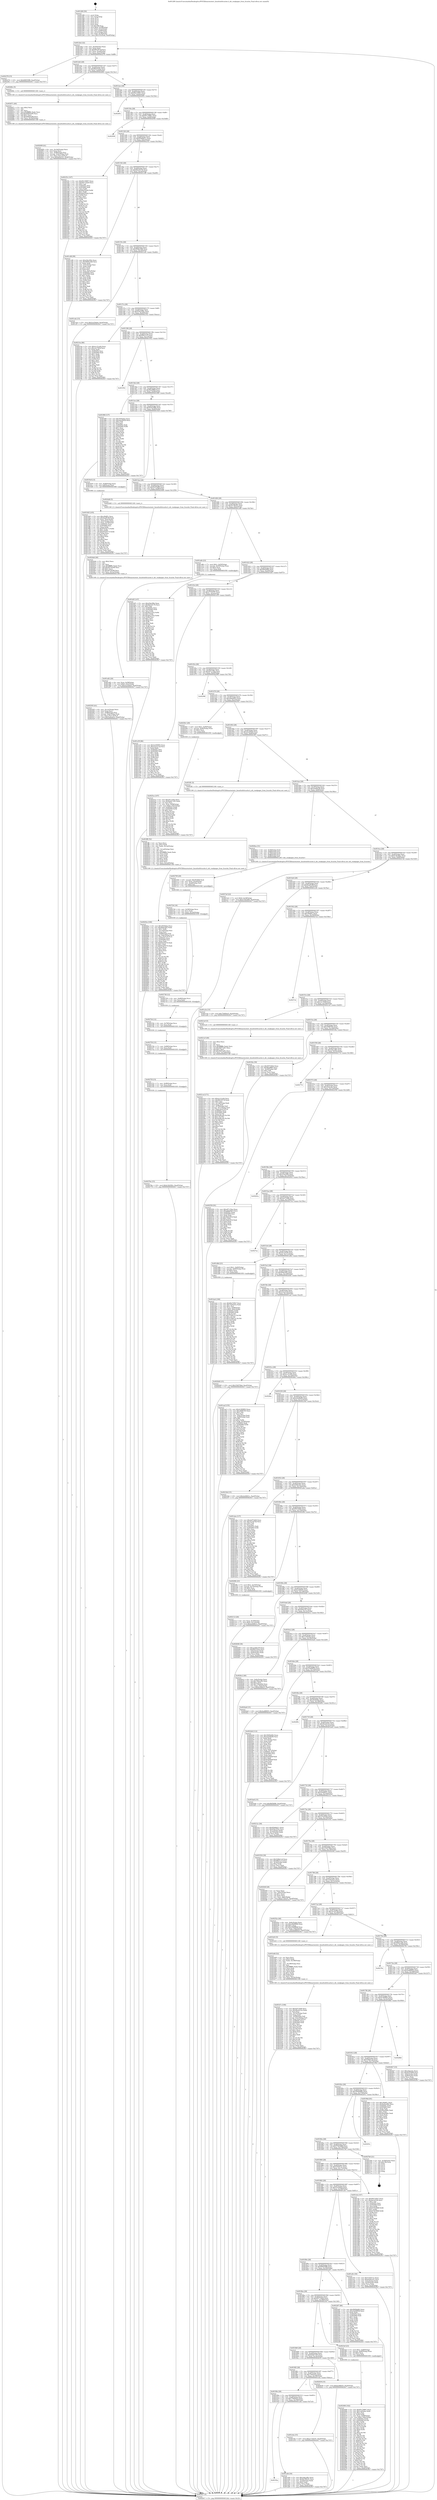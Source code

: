 digraph "0x401280" {
  label = "0x401280 (/mnt/c/Users/mathe/Desktop/tcc/POCII/binaries/extr_linuxfsnfsfscache.h_nfs_readpages_from_fscache_Final-ollvm.out::main(0))"
  labelloc = "t"
  node[shape=record]

  Entry [label="",width=0.3,height=0.3,shape=circle,fillcolor=black,style=filled]
  "0x4012b2" [label="{
     0x4012b2 [32]\l
     | [instrs]\l
     &nbsp;&nbsp;0x4012b2 \<+6\>: mov -0xa4(%rbp),%eax\l
     &nbsp;&nbsp;0x4012b8 \<+2\>: mov %eax,%ecx\l
     &nbsp;&nbsp;0x4012ba \<+6\>: sub $0x8023073f,%ecx\l
     &nbsp;&nbsp;0x4012c0 \<+6\>: mov %eax,-0xa8(%rbp)\l
     &nbsp;&nbsp;0x4012c6 \<+6\>: mov %ecx,-0xac(%rbp)\l
     &nbsp;&nbsp;0x4012cc \<+6\>: je 0000000000402278 \<main+0xff8\>\l
  }"]
  "0x402278" [label="{
     0x402278 [15]\l
     | [instrs]\l
     &nbsp;&nbsp;0x402278 \<+10\>: movl $0x668559f8,-0xa4(%rbp)\l
     &nbsp;&nbsp;0x402282 \<+5\>: jmp 00000000004029c7 \<main+0x1747\>\l
  }"]
  "0x4012d2" [label="{
     0x4012d2 [28]\l
     | [instrs]\l
     &nbsp;&nbsp;0x4012d2 \<+5\>: jmp 00000000004012d7 \<main+0x57\>\l
     &nbsp;&nbsp;0x4012d7 \<+6\>: mov -0xa8(%rbp),%eax\l
     &nbsp;&nbsp;0x4012dd \<+5\>: sub $0x80d7dcba,%eax\l
     &nbsp;&nbsp;0x4012e2 \<+6\>: mov %eax,-0xb0(%rbp)\l
     &nbsp;&nbsp;0x4012e8 \<+6\>: je 000000000040266c \<main+0x13ec\>\l
  }"]
  Exit [label="",width=0.3,height=0.3,shape=circle,fillcolor=black,style=filled,peripheries=2]
  "0x40266c" [label="{
     0x40266c [5]\l
     | [instrs]\l
     &nbsp;&nbsp;0x40266c \<+5\>: call 0000000000401160 \<next_i\>\l
     | [calls]\l
     &nbsp;&nbsp;0x401160 \{1\} (/mnt/c/Users/mathe/Desktop/tcc/POCII/binaries/extr_linuxfsnfsfscache.h_nfs_readpages_from_fscache_Final-ollvm.out::next_i)\l
  }"]
  "0x4012ee" [label="{
     0x4012ee [28]\l
     | [instrs]\l
     &nbsp;&nbsp;0x4012ee \<+5\>: jmp 00000000004012f3 \<main+0x73\>\l
     &nbsp;&nbsp;0x4012f3 \<+6\>: mov -0xa8(%rbp),%eax\l
     &nbsp;&nbsp;0x4012f9 \<+5\>: sub $0x84e7d5b7,%eax\l
     &nbsp;&nbsp;0x4012fe \<+6\>: mov %eax,-0xb4(%rbp)\l
     &nbsp;&nbsp;0x401304 \<+6\>: je 000000000040285c \<main+0x15dc\>\l
  }"]
  "0x40276e" [label="{
     0x40276e [15]\l
     | [instrs]\l
     &nbsp;&nbsp;0x40276e \<+10\>: movl $0xb14b382c,-0xa4(%rbp)\l
     &nbsp;&nbsp;0x402778 \<+5\>: jmp 00000000004029c7 \<main+0x1747\>\l
  }"]
  "0x40285c" [label="{
     0x40285c\l
  }", style=dashed]
  "0x40130a" [label="{
     0x40130a [28]\l
     | [instrs]\l
     &nbsp;&nbsp;0x40130a \<+5\>: jmp 000000000040130f \<main+0x8f\>\l
     &nbsp;&nbsp;0x40130f \<+6\>: mov -0xa8(%rbp),%eax\l
     &nbsp;&nbsp;0x401315 \<+5\>: sub $0x85176867,%eax\l
     &nbsp;&nbsp;0x40131a \<+6\>: mov %eax,-0xb8(%rbp)\l
     &nbsp;&nbsp;0x401320 \<+6\>: je 0000000000402958 \<main+0x16d8\>\l
  }"]
  "0x40275f" [label="{
     0x40275f [15]\l
     | [instrs]\l
     &nbsp;&nbsp;0x40275f \<+7\>: mov -0x98(%rbp),%rcx\l
     &nbsp;&nbsp;0x402766 \<+3\>: mov %rcx,%rdi\l
     &nbsp;&nbsp;0x402769 \<+5\>: call 0000000000401030 \<free@plt\>\l
     | [calls]\l
     &nbsp;&nbsp;0x401030 \{1\} (unknown)\l
  }"]
  "0x402958" [label="{
     0x402958\l
  }", style=dashed]
  "0x401326" [label="{
     0x401326 [28]\l
     | [instrs]\l
     &nbsp;&nbsp;0x401326 \<+5\>: jmp 000000000040132b \<main+0xab\>\l
     &nbsp;&nbsp;0x40132b \<+6\>: mov -0xa8(%rbp),%eax\l
     &nbsp;&nbsp;0x401331 \<+5\>: sub $0x85b8dd11,%eax\l
     &nbsp;&nbsp;0x401336 \<+6\>: mov %eax,-0xbc(%rbp)\l
     &nbsp;&nbsp;0x40133c \<+6\>: je 000000000040235c \<main+0x10dc\>\l
  }"]
  "0x402750" [label="{
     0x402750 [15]\l
     | [instrs]\l
     &nbsp;&nbsp;0x402750 \<+7\>: mov -0x88(%rbp),%rcx\l
     &nbsp;&nbsp;0x402757 \<+3\>: mov %rcx,%rdi\l
     &nbsp;&nbsp;0x40275a \<+5\>: call 0000000000401030 \<free@plt\>\l
     | [calls]\l
     &nbsp;&nbsp;0x401030 \{1\} (unknown)\l
  }"]
  "0x40235c" [label="{
     0x40235c [147]\l
     | [instrs]\l
     &nbsp;&nbsp;0x40235c \<+5\>: mov $0x85176867,%eax\l
     &nbsp;&nbsp;0x402361 \<+5\>: mov $0x69772de9,%ecx\l
     &nbsp;&nbsp;0x402366 \<+2\>: mov $0x1,%dl\l
     &nbsp;&nbsp;0x402368 \<+7\>: mov 0x40505c,%esi\l
     &nbsp;&nbsp;0x40236f \<+7\>: mov 0x405060,%edi\l
     &nbsp;&nbsp;0x402376 \<+3\>: mov %esi,%r8d\l
     &nbsp;&nbsp;0x402379 \<+7\>: sub $0xbbd35ed2,%r8d\l
     &nbsp;&nbsp;0x402380 \<+4\>: sub $0x1,%r8d\l
     &nbsp;&nbsp;0x402384 \<+7\>: add $0xbbd35ed2,%r8d\l
     &nbsp;&nbsp;0x40238b \<+4\>: imul %r8d,%esi\l
     &nbsp;&nbsp;0x40238f \<+3\>: and $0x1,%esi\l
     &nbsp;&nbsp;0x402392 \<+3\>: cmp $0x0,%esi\l
     &nbsp;&nbsp;0x402395 \<+4\>: sete %r9b\l
     &nbsp;&nbsp;0x402399 \<+3\>: cmp $0xa,%edi\l
     &nbsp;&nbsp;0x40239c \<+4\>: setl %r10b\l
     &nbsp;&nbsp;0x4023a0 \<+3\>: mov %r9b,%r11b\l
     &nbsp;&nbsp;0x4023a3 \<+4\>: xor $0xff,%r11b\l
     &nbsp;&nbsp;0x4023a7 \<+3\>: mov %r10b,%bl\l
     &nbsp;&nbsp;0x4023aa \<+3\>: xor $0xff,%bl\l
     &nbsp;&nbsp;0x4023ad \<+3\>: xor $0x1,%dl\l
     &nbsp;&nbsp;0x4023b0 \<+3\>: mov %r11b,%r14b\l
     &nbsp;&nbsp;0x4023b3 \<+4\>: and $0xff,%r14b\l
     &nbsp;&nbsp;0x4023b7 \<+3\>: and %dl,%r9b\l
     &nbsp;&nbsp;0x4023ba \<+3\>: mov %bl,%r15b\l
     &nbsp;&nbsp;0x4023bd \<+4\>: and $0xff,%r15b\l
     &nbsp;&nbsp;0x4023c1 \<+3\>: and %dl,%r10b\l
     &nbsp;&nbsp;0x4023c4 \<+3\>: or %r9b,%r14b\l
     &nbsp;&nbsp;0x4023c7 \<+3\>: or %r10b,%r15b\l
     &nbsp;&nbsp;0x4023ca \<+3\>: xor %r15b,%r14b\l
     &nbsp;&nbsp;0x4023cd \<+3\>: or %bl,%r11b\l
     &nbsp;&nbsp;0x4023d0 \<+4\>: xor $0xff,%r11b\l
     &nbsp;&nbsp;0x4023d4 \<+3\>: or $0x1,%dl\l
     &nbsp;&nbsp;0x4023d7 \<+3\>: and %dl,%r11b\l
     &nbsp;&nbsp;0x4023da \<+3\>: or %r11b,%r14b\l
     &nbsp;&nbsp;0x4023dd \<+4\>: test $0x1,%r14b\l
     &nbsp;&nbsp;0x4023e1 \<+3\>: cmovne %ecx,%eax\l
     &nbsp;&nbsp;0x4023e4 \<+6\>: mov %eax,-0xa4(%rbp)\l
     &nbsp;&nbsp;0x4023ea \<+5\>: jmp 00000000004029c7 \<main+0x1747\>\l
  }"]
  "0x401342" [label="{
     0x401342 [28]\l
     | [instrs]\l
     &nbsp;&nbsp;0x401342 \<+5\>: jmp 0000000000401347 \<main+0xc7\>\l
     &nbsp;&nbsp;0x401347 \<+6\>: mov -0xa8(%rbp),%eax\l
     &nbsp;&nbsp;0x40134d \<+5\>: sub $0x8d234176,%eax\l
     &nbsp;&nbsp;0x401352 \<+6\>: mov %eax,-0xc0(%rbp)\l
     &nbsp;&nbsp;0x401358 \<+6\>: je 0000000000401c88 \<main+0xa08\>\l
  }"]
  "0x402744" [label="{
     0x402744 [12]\l
     | [instrs]\l
     &nbsp;&nbsp;0x402744 \<+4\>: mov -0x78(%rbp),%rcx\l
     &nbsp;&nbsp;0x402748 \<+3\>: mov %rcx,%rdi\l
     &nbsp;&nbsp;0x40274b \<+5\>: call 0000000000401030 \<free@plt\>\l
     | [calls]\l
     &nbsp;&nbsp;0x401030 \{1\} (unknown)\l
  }"]
  "0x401c88" [label="{
     0x401c88 [99]\l
     | [instrs]\l
     &nbsp;&nbsp;0x401c88 \<+5\>: mov $0xd3bc00fe,%eax\l
     &nbsp;&nbsp;0x401c8d \<+5\>: mov $0x909bc0d6,%ecx\l
     &nbsp;&nbsp;0x401c92 \<+2\>: xor %edx,%edx\l
     &nbsp;&nbsp;0x401c94 \<+3\>: mov -0x5c(%rbp),%esi\l
     &nbsp;&nbsp;0x401c97 \<+2\>: mov %edx,%edi\l
     &nbsp;&nbsp;0x401c99 \<+3\>: sub $0x1,%edi\l
     &nbsp;&nbsp;0x401c9c \<+2\>: sub %edi,%esi\l
     &nbsp;&nbsp;0x401c9e \<+3\>: mov %esi,-0x5c(%rbp)\l
     &nbsp;&nbsp;0x401ca1 \<+7\>: mov 0x40505c,%esi\l
     &nbsp;&nbsp;0x401ca8 \<+7\>: mov 0x405060,%edi\l
     &nbsp;&nbsp;0x401caf \<+3\>: sub $0x1,%edx\l
     &nbsp;&nbsp;0x401cb2 \<+3\>: mov %esi,%r8d\l
     &nbsp;&nbsp;0x401cb5 \<+3\>: add %edx,%r8d\l
     &nbsp;&nbsp;0x401cb8 \<+4\>: imul %r8d,%esi\l
     &nbsp;&nbsp;0x401cbc \<+3\>: and $0x1,%esi\l
     &nbsp;&nbsp;0x401cbf \<+3\>: cmp $0x0,%esi\l
     &nbsp;&nbsp;0x401cc2 \<+4\>: sete %r9b\l
     &nbsp;&nbsp;0x401cc6 \<+3\>: cmp $0xa,%edi\l
     &nbsp;&nbsp;0x401cc9 \<+4\>: setl %r10b\l
     &nbsp;&nbsp;0x401ccd \<+3\>: mov %r9b,%r11b\l
     &nbsp;&nbsp;0x401cd0 \<+3\>: and %r10b,%r11b\l
     &nbsp;&nbsp;0x401cd3 \<+3\>: xor %r10b,%r9b\l
     &nbsp;&nbsp;0x401cd6 \<+3\>: or %r9b,%r11b\l
     &nbsp;&nbsp;0x401cd9 \<+4\>: test $0x1,%r11b\l
     &nbsp;&nbsp;0x401cdd \<+3\>: cmovne %ecx,%eax\l
     &nbsp;&nbsp;0x401ce0 \<+6\>: mov %eax,-0xa4(%rbp)\l
     &nbsp;&nbsp;0x401ce6 \<+5\>: jmp 00000000004029c7 \<main+0x1747\>\l
  }"]
  "0x40135e" [label="{
     0x40135e [28]\l
     | [instrs]\l
     &nbsp;&nbsp;0x40135e \<+5\>: jmp 0000000000401363 \<main+0xe3\>\l
     &nbsp;&nbsp;0x401363 \<+6\>: mov -0xa8(%rbp),%eax\l
     &nbsp;&nbsp;0x401369 \<+5\>: sub $0x909bc0d6,%eax\l
     &nbsp;&nbsp;0x40136e \<+6\>: mov %eax,-0xc4(%rbp)\l
     &nbsp;&nbsp;0x401374 \<+6\>: je 0000000000401ceb \<main+0xa6b\>\l
  }"]
  "0x402738" [label="{
     0x402738 [12]\l
     | [instrs]\l
     &nbsp;&nbsp;0x402738 \<+4\>: mov -0x68(%rbp),%rcx\l
     &nbsp;&nbsp;0x40273c \<+3\>: mov %rcx,%rdi\l
     &nbsp;&nbsp;0x40273f \<+5\>: call 0000000000401030 \<free@plt\>\l
     | [calls]\l
     &nbsp;&nbsp;0x401030 \{1\} (unknown)\l
  }"]
  "0x401ceb" [label="{
     0x401ceb [15]\l
     | [instrs]\l
     &nbsp;&nbsp;0x401ceb \<+10\>: movl $0x5ce54de4,-0xa4(%rbp)\l
     &nbsp;&nbsp;0x401cf5 \<+5\>: jmp 00000000004029c7 \<main+0x1747\>\l
  }"]
  "0x40137a" [label="{
     0x40137a [28]\l
     | [instrs]\l
     &nbsp;&nbsp;0x40137a \<+5\>: jmp 000000000040137f \<main+0xff\>\l
     &nbsp;&nbsp;0x40137f \<+6\>: mov -0xa8(%rbp),%eax\l
     &nbsp;&nbsp;0x401385 \<+5\>: sub $0x93b2304c,%eax\l
     &nbsp;&nbsp;0x40138a \<+6\>: mov %eax,-0xc8(%rbp)\l
     &nbsp;&nbsp;0x401390 \<+6\>: je 000000000040214a \<main+0xeca\>\l
  }"]
  "0x402726" [label="{
     0x402726 [18]\l
     | [instrs]\l
     &nbsp;&nbsp;0x402726 \<+4\>: mov -0x58(%rbp),%rcx\l
     &nbsp;&nbsp;0x40272a \<+3\>: mov %rcx,%rdi\l
     &nbsp;&nbsp;0x40272d \<+6\>: mov %eax,-0x1b4(%rbp)\l
     &nbsp;&nbsp;0x402733 \<+5\>: call 0000000000401030 \<free@plt\>\l
     | [calls]\l
     &nbsp;&nbsp;0x401030 \{1\} (unknown)\l
  }"]
  "0x40214a" [label="{
     0x40214a [86]\l
     | [instrs]\l
     &nbsp;&nbsp;0x40214a \<+5\>: mov $0xecc31a04,%eax\l
     &nbsp;&nbsp;0x40214f \<+5\>: mov $0xc2c7402f,%ecx\l
     &nbsp;&nbsp;0x402154 \<+2\>: xor %edx,%edx\l
     &nbsp;&nbsp;0x402156 \<+7\>: mov 0x40505c,%esi\l
     &nbsp;&nbsp;0x40215d \<+7\>: mov 0x405060,%edi\l
     &nbsp;&nbsp;0x402164 \<+3\>: sub $0x1,%edx\l
     &nbsp;&nbsp;0x402167 \<+3\>: mov %esi,%r8d\l
     &nbsp;&nbsp;0x40216a \<+3\>: add %edx,%r8d\l
     &nbsp;&nbsp;0x40216d \<+4\>: imul %r8d,%esi\l
     &nbsp;&nbsp;0x402171 \<+3\>: and $0x1,%esi\l
     &nbsp;&nbsp;0x402174 \<+3\>: cmp $0x0,%esi\l
     &nbsp;&nbsp;0x402177 \<+4\>: sete %r9b\l
     &nbsp;&nbsp;0x40217b \<+3\>: cmp $0xa,%edi\l
     &nbsp;&nbsp;0x40217e \<+4\>: setl %r10b\l
     &nbsp;&nbsp;0x402182 \<+3\>: mov %r9b,%r11b\l
     &nbsp;&nbsp;0x402185 \<+3\>: and %r10b,%r11b\l
     &nbsp;&nbsp;0x402188 \<+3\>: xor %r10b,%r9b\l
     &nbsp;&nbsp;0x40218b \<+3\>: or %r9b,%r11b\l
     &nbsp;&nbsp;0x40218e \<+4\>: test $0x1,%r11b\l
     &nbsp;&nbsp;0x402192 \<+3\>: cmovne %ecx,%eax\l
     &nbsp;&nbsp;0x402195 \<+6\>: mov %eax,-0xa4(%rbp)\l
     &nbsp;&nbsp;0x40219b \<+5\>: jmp 00000000004029c7 \<main+0x1747\>\l
  }"]
  "0x401396" [label="{
     0x401396 [28]\l
     | [instrs]\l
     &nbsp;&nbsp;0x401396 \<+5\>: jmp 000000000040139b \<main+0x11b\>\l
     &nbsp;&nbsp;0x40139b \<+6\>: mov -0xa8(%rbp),%eax\l
     &nbsp;&nbsp;0x4013a1 \<+5\>: sub $0x99f31cc5,%eax\l
     &nbsp;&nbsp;0x4013a6 \<+6\>: mov %eax,-0xcc(%rbp)\l
     &nbsp;&nbsp;0x4013ac \<+6\>: je 0000000000401952 \<main+0x6d2\>\l
  }"]
  "0x402709" [label="{
     0x402709 [29]\l
     | [instrs]\l
     &nbsp;&nbsp;0x402709 \<+10\>: movabs $0x4030b6,%rdi\l
     &nbsp;&nbsp;0x402713 \<+6\>: mov %eax,-0xa0(%rbp)\l
     &nbsp;&nbsp;0x402719 \<+6\>: mov -0xa0(%rbp),%esi\l
     &nbsp;&nbsp;0x40271f \<+2\>: mov $0x0,%al\l
     &nbsp;&nbsp;0x402721 \<+5\>: call 0000000000401040 \<printf@plt\>\l
     | [calls]\l
     &nbsp;&nbsp;0x401040 \{1\} (unknown)\l
  }"]
  "0x401952" [label="{
     0x401952\l
  }", style=dashed]
  "0x4013b2" [label="{
     0x4013b2 [28]\l
     | [instrs]\l
     &nbsp;&nbsp;0x4013b2 \<+5\>: jmp 00000000004013b7 \<main+0x137\>\l
     &nbsp;&nbsp;0x4013b7 \<+6\>: mov -0xa8(%rbp),%eax\l
     &nbsp;&nbsp;0x4013bd \<+5\>: sub $0x9be0ffb0,%eax\l
     &nbsp;&nbsp;0x4013c2 \<+6\>: mov %eax,-0xd0(%rbp)\l
     &nbsp;&nbsp;0x4013c8 \<+6\>: je 0000000000401f68 \<main+0xce8\>\l
  }"]
  "0x402699" [label="{
     0x402699 [41]\l
     | [instrs]\l
     &nbsp;&nbsp;0x402699 \<+6\>: mov -0x1b0(%rbp),%ecx\l
     &nbsp;&nbsp;0x40269f \<+3\>: imul %eax,%ecx\l
     &nbsp;&nbsp;0x4026a2 \<+7\>: mov -0x98(%rbp),%rsi\l
     &nbsp;&nbsp;0x4026a9 \<+7\>: movslq -0x9c(%rbp),%rdi\l
     &nbsp;&nbsp;0x4026b0 \<+3\>: mov %ecx,(%rsi,%rdi,4)\l
     &nbsp;&nbsp;0x4026b3 \<+10\>: movl $0xde9a101,-0xa4(%rbp)\l
     &nbsp;&nbsp;0x4026bd \<+5\>: jmp 00000000004029c7 \<main+0x1747\>\l
  }"]
  "0x401f68" [label="{
     0x401f68 [137]\l
     | [instrs]\l
     &nbsp;&nbsp;0x401f68 \<+5\>: mov $0x28302fae,%eax\l
     &nbsp;&nbsp;0x401f6d \<+5\>: mov $0xadcd5024,%ecx\l
     &nbsp;&nbsp;0x401f72 \<+2\>: mov $0x1,%dl\l
     &nbsp;&nbsp;0x401f74 \<+2\>: xor %esi,%esi\l
     &nbsp;&nbsp;0x401f76 \<+7\>: mov 0x40505c,%edi\l
     &nbsp;&nbsp;0x401f7d \<+8\>: mov 0x405060,%r8d\l
     &nbsp;&nbsp;0x401f85 \<+3\>: sub $0x1,%esi\l
     &nbsp;&nbsp;0x401f88 \<+3\>: mov %edi,%r9d\l
     &nbsp;&nbsp;0x401f8b \<+3\>: add %esi,%r9d\l
     &nbsp;&nbsp;0x401f8e \<+4\>: imul %r9d,%edi\l
     &nbsp;&nbsp;0x401f92 \<+3\>: and $0x1,%edi\l
     &nbsp;&nbsp;0x401f95 \<+3\>: cmp $0x0,%edi\l
     &nbsp;&nbsp;0x401f98 \<+4\>: sete %r10b\l
     &nbsp;&nbsp;0x401f9c \<+4\>: cmp $0xa,%r8d\l
     &nbsp;&nbsp;0x401fa0 \<+4\>: setl %r11b\l
     &nbsp;&nbsp;0x401fa4 \<+3\>: mov %r10b,%bl\l
     &nbsp;&nbsp;0x401fa7 \<+3\>: xor $0xff,%bl\l
     &nbsp;&nbsp;0x401faa \<+3\>: mov %r11b,%r14b\l
     &nbsp;&nbsp;0x401fad \<+4\>: xor $0xff,%r14b\l
     &nbsp;&nbsp;0x401fb1 \<+3\>: xor $0x0,%dl\l
     &nbsp;&nbsp;0x401fb4 \<+3\>: mov %bl,%r15b\l
     &nbsp;&nbsp;0x401fb7 \<+4\>: and $0x0,%r15b\l
     &nbsp;&nbsp;0x401fbb \<+3\>: and %dl,%r10b\l
     &nbsp;&nbsp;0x401fbe \<+3\>: mov %r14b,%r12b\l
     &nbsp;&nbsp;0x401fc1 \<+4\>: and $0x0,%r12b\l
     &nbsp;&nbsp;0x401fc5 \<+3\>: and %dl,%r11b\l
     &nbsp;&nbsp;0x401fc8 \<+3\>: or %r10b,%r15b\l
     &nbsp;&nbsp;0x401fcb \<+3\>: or %r11b,%r12b\l
     &nbsp;&nbsp;0x401fce \<+3\>: xor %r12b,%r15b\l
     &nbsp;&nbsp;0x401fd1 \<+3\>: or %r14b,%bl\l
     &nbsp;&nbsp;0x401fd4 \<+3\>: xor $0xff,%bl\l
     &nbsp;&nbsp;0x401fd7 \<+3\>: or $0x0,%dl\l
     &nbsp;&nbsp;0x401fda \<+2\>: and %dl,%bl\l
     &nbsp;&nbsp;0x401fdc \<+3\>: or %bl,%r15b\l
     &nbsp;&nbsp;0x401fdf \<+4\>: test $0x1,%r15b\l
     &nbsp;&nbsp;0x401fe3 \<+3\>: cmovne %ecx,%eax\l
     &nbsp;&nbsp;0x401fe6 \<+6\>: mov %eax,-0xa4(%rbp)\l
     &nbsp;&nbsp;0x401fec \<+5\>: jmp 00000000004029c7 \<main+0x1747\>\l
  }"]
  "0x4013ce" [label="{
     0x4013ce [28]\l
     | [instrs]\l
     &nbsp;&nbsp;0x4013ce \<+5\>: jmp 00000000004013d3 \<main+0x153\>\l
     &nbsp;&nbsp;0x4013d3 \<+6\>: mov -0xa8(%rbp),%eax\l
     &nbsp;&nbsp;0x4013d9 \<+5\>: sub $0x9c02c89b,%eax\l
     &nbsp;&nbsp;0x4013de \<+6\>: mov %eax,-0xd4(%rbp)\l
     &nbsp;&nbsp;0x4013e4 \<+6\>: je 00000000004019c8 \<main+0x748\>\l
  }"]
  "0x402671" [label="{
     0x402671 [40]\l
     | [instrs]\l
     &nbsp;&nbsp;0x402671 \<+5\>: mov $0x2,%ecx\l
     &nbsp;&nbsp;0x402676 \<+1\>: cltd\l
     &nbsp;&nbsp;0x402677 \<+2\>: idiv %ecx\l
     &nbsp;&nbsp;0x402679 \<+6\>: imul $0xfffffffe,%edx,%ecx\l
     &nbsp;&nbsp;0x40267f \<+6\>: add $0x640b4a99,%ecx\l
     &nbsp;&nbsp;0x402685 \<+3\>: add $0x1,%ecx\l
     &nbsp;&nbsp;0x402688 \<+6\>: sub $0x640b4a99,%ecx\l
     &nbsp;&nbsp;0x40268e \<+6\>: mov %ecx,-0x1b0(%rbp)\l
     &nbsp;&nbsp;0x402694 \<+5\>: call 0000000000401160 \<next_i\>\l
     | [calls]\l
     &nbsp;&nbsp;0x401160 \{1\} (/mnt/c/Users/mathe/Desktop/tcc/POCII/binaries/extr_linuxfsnfsfscache.h_nfs_readpages_from_fscache_Final-ollvm.out::next_i)\l
  }"]
  "0x4019c8" [label="{
     0x4019c8 [13]\l
     | [instrs]\l
     &nbsp;&nbsp;0x4019c8 \<+4\>: mov -0x48(%rbp),%rax\l
     &nbsp;&nbsp;0x4019cc \<+4\>: mov 0x8(%rax),%rdi\l
     &nbsp;&nbsp;0x4019d0 \<+5\>: call 0000000000401060 \<atoi@plt\>\l
     | [calls]\l
     &nbsp;&nbsp;0x401060 \{1\} (unknown)\l
  }"]
  "0x4013ea" [label="{
     0x4013ea [28]\l
     | [instrs]\l
     &nbsp;&nbsp;0x4013ea \<+5\>: jmp 00000000004013ef \<main+0x16f\>\l
     &nbsp;&nbsp;0x4013ef \<+6\>: mov -0xa8(%rbp),%eax\l
     &nbsp;&nbsp;0x4013f5 \<+5\>: sub $0x9c97bbf9,%eax\l
     &nbsp;&nbsp;0x4013fa \<+6\>: mov %eax,-0xd8(%rbp)\l
     &nbsp;&nbsp;0x401400 \<+6\>: je 00000000004024d8 \<main+0x1258\>\l
  }"]
  "0x4025ce" [label="{
     0x4025ce [107]\l
     | [instrs]\l
     &nbsp;&nbsp;0x4025ce \<+5\>: mov $0xa87c19ea,%ecx\l
     &nbsp;&nbsp;0x4025d3 \<+5\>: mov $0x6a6b7165,%edx\l
     &nbsp;&nbsp;0x4025d8 \<+2\>: xor %esi,%esi\l
     &nbsp;&nbsp;0x4025da \<+7\>: mov %rax,-0x98(%rbp)\l
     &nbsp;&nbsp;0x4025e1 \<+10\>: movl $0x0,-0x9c(%rbp)\l
     &nbsp;&nbsp;0x4025eb \<+8\>: mov 0x40505c,%r8d\l
     &nbsp;&nbsp;0x4025f3 \<+8\>: mov 0x405060,%r9d\l
     &nbsp;&nbsp;0x4025fb \<+3\>: sub $0x1,%esi\l
     &nbsp;&nbsp;0x4025fe \<+3\>: mov %r8d,%r10d\l
     &nbsp;&nbsp;0x402601 \<+3\>: add %esi,%r10d\l
     &nbsp;&nbsp;0x402604 \<+4\>: imul %r10d,%r8d\l
     &nbsp;&nbsp;0x402608 \<+4\>: and $0x1,%r8d\l
     &nbsp;&nbsp;0x40260c \<+4\>: cmp $0x0,%r8d\l
     &nbsp;&nbsp;0x402610 \<+4\>: sete %r11b\l
     &nbsp;&nbsp;0x402614 \<+4\>: cmp $0xa,%r9d\l
     &nbsp;&nbsp;0x402618 \<+3\>: setl %bl\l
     &nbsp;&nbsp;0x40261b \<+3\>: mov %r11b,%r14b\l
     &nbsp;&nbsp;0x40261e \<+3\>: and %bl,%r14b\l
     &nbsp;&nbsp;0x402621 \<+3\>: xor %bl,%r11b\l
     &nbsp;&nbsp;0x402624 \<+3\>: or %r11b,%r14b\l
     &nbsp;&nbsp;0x402627 \<+4\>: test $0x1,%r14b\l
     &nbsp;&nbsp;0x40262b \<+3\>: cmovne %edx,%ecx\l
     &nbsp;&nbsp;0x40262e \<+6\>: mov %ecx,-0xa4(%rbp)\l
     &nbsp;&nbsp;0x402634 \<+5\>: jmp 00000000004029c7 \<main+0x1747\>\l
  }"]
  "0x4024d8" [label="{
     0x4024d8 [5]\l
     | [instrs]\l
     &nbsp;&nbsp;0x4024d8 \<+5\>: call 0000000000401160 \<next_i\>\l
     | [calls]\l
     &nbsp;&nbsp;0x401160 \{1\} (/mnt/c/Users/mathe/Desktop/tcc/POCII/binaries/extr_linuxfsnfsfscache.h_nfs_readpages_from_fscache_Final-ollvm.out::next_i)\l
  }"]
  "0x401406" [label="{
     0x401406 [28]\l
     | [instrs]\l
     &nbsp;&nbsp;0x401406 \<+5\>: jmp 000000000040140b \<main+0x18b\>\l
     &nbsp;&nbsp;0x40140b \<+6\>: mov -0xa8(%rbp),%eax\l
     &nbsp;&nbsp;0x401411 \<+5\>: sub $0x9e786c81,%eax\l
     &nbsp;&nbsp;0x401416 \<+6\>: mov %eax,-0xdc(%rbp)\l
     &nbsp;&nbsp;0x40141c \<+6\>: je 0000000000401a6b \<main+0x7eb\>\l
  }"]
  "0x402505" [label="{
     0x402505 [41]\l
     | [instrs]\l
     &nbsp;&nbsp;0x402505 \<+6\>: mov -0x1ac(%rbp),%ecx\l
     &nbsp;&nbsp;0x40250b \<+3\>: imul %eax,%ecx\l
     &nbsp;&nbsp;0x40250e \<+7\>: mov -0x88(%rbp),%rsi\l
     &nbsp;&nbsp;0x402515 \<+7\>: movslq -0x8c(%rbp),%rdi\l
     &nbsp;&nbsp;0x40251c \<+3\>: mov %ecx,(%rsi,%rdi,4)\l
     &nbsp;&nbsp;0x40251f \<+10\>: movl $0x3a4ead1e,-0xa4(%rbp)\l
     &nbsp;&nbsp;0x402529 \<+5\>: jmp 00000000004029c7 \<main+0x1747\>\l
  }"]
  "0x401a6b" [label="{
     0x401a6b [23]\l
     | [instrs]\l
     &nbsp;&nbsp;0x401a6b \<+7\>: movl $0x1,-0x50(%rbp)\l
     &nbsp;&nbsp;0x401a72 \<+4\>: movslq -0x50(%rbp),%rax\l
     &nbsp;&nbsp;0x401a76 \<+4\>: shl $0x2,%rax\l
     &nbsp;&nbsp;0x401a7a \<+3\>: mov %rax,%rdi\l
     &nbsp;&nbsp;0x401a7d \<+5\>: call 0000000000401050 \<malloc@plt\>\l
     | [calls]\l
     &nbsp;&nbsp;0x401050 \{1\} (unknown)\l
  }"]
  "0x401422" [label="{
     0x401422 [28]\l
     | [instrs]\l
     &nbsp;&nbsp;0x401422 \<+5\>: jmp 0000000000401427 \<main+0x1a7\>\l
     &nbsp;&nbsp;0x401427 \<+6\>: mov -0xa8(%rbp),%eax\l
     &nbsp;&nbsp;0x40142d \<+5\>: sub $0x9fd5fd9b,%eax\l
     &nbsp;&nbsp;0x401432 \<+6\>: mov %eax,-0xe0(%rbp)\l
     &nbsp;&nbsp;0x401438 \<+6\>: je 0000000000401bf5 \<main+0x975\>\l
  }"]
  "0x4024dd" [label="{
     0x4024dd [40]\l
     | [instrs]\l
     &nbsp;&nbsp;0x4024dd \<+5\>: mov $0x2,%ecx\l
     &nbsp;&nbsp;0x4024e2 \<+1\>: cltd\l
     &nbsp;&nbsp;0x4024e3 \<+2\>: idiv %ecx\l
     &nbsp;&nbsp;0x4024e5 \<+6\>: imul $0xfffffffe,%edx,%ecx\l
     &nbsp;&nbsp;0x4024eb \<+6\>: add $0xd47e4c68,%ecx\l
     &nbsp;&nbsp;0x4024f1 \<+3\>: add $0x1,%ecx\l
     &nbsp;&nbsp;0x4024f4 \<+6\>: sub $0xd47e4c68,%ecx\l
     &nbsp;&nbsp;0x4024fa \<+6\>: mov %ecx,-0x1ac(%rbp)\l
     &nbsp;&nbsp;0x402500 \<+5\>: call 0000000000401160 \<next_i\>\l
     | [calls]\l
     &nbsp;&nbsp;0x401160 \{1\} (/mnt/c/Users/mathe/Desktop/tcc/POCII/binaries/extr_linuxfsnfsfscache.h_nfs_readpages_from_fscache_Final-ollvm.out::next_i)\l
  }"]
  "0x401bf5" [label="{
     0x401bf5 [147]\l
     | [instrs]\l
     &nbsp;&nbsp;0x401bf5 \<+5\>: mov $0xd3bc00fe,%eax\l
     &nbsp;&nbsp;0x401bfa \<+5\>: mov $0x8d234176,%ecx\l
     &nbsp;&nbsp;0x401bff \<+2\>: mov $0x1,%dl\l
     &nbsp;&nbsp;0x401c01 \<+7\>: mov 0x40505c,%esi\l
     &nbsp;&nbsp;0x401c08 \<+7\>: mov 0x405060,%edi\l
     &nbsp;&nbsp;0x401c0f \<+3\>: mov %esi,%r8d\l
     &nbsp;&nbsp;0x401c12 \<+7\>: sub $0xdfca1452,%r8d\l
     &nbsp;&nbsp;0x401c19 \<+4\>: sub $0x1,%r8d\l
     &nbsp;&nbsp;0x401c1d \<+7\>: add $0xdfca1452,%r8d\l
     &nbsp;&nbsp;0x401c24 \<+4\>: imul %r8d,%esi\l
     &nbsp;&nbsp;0x401c28 \<+3\>: and $0x1,%esi\l
     &nbsp;&nbsp;0x401c2b \<+3\>: cmp $0x0,%esi\l
     &nbsp;&nbsp;0x401c2e \<+4\>: sete %r9b\l
     &nbsp;&nbsp;0x401c32 \<+3\>: cmp $0xa,%edi\l
     &nbsp;&nbsp;0x401c35 \<+4\>: setl %r10b\l
     &nbsp;&nbsp;0x401c39 \<+3\>: mov %r9b,%r11b\l
     &nbsp;&nbsp;0x401c3c \<+4\>: xor $0xff,%r11b\l
     &nbsp;&nbsp;0x401c40 \<+3\>: mov %r10b,%bl\l
     &nbsp;&nbsp;0x401c43 \<+3\>: xor $0xff,%bl\l
     &nbsp;&nbsp;0x401c46 \<+3\>: xor $0x0,%dl\l
     &nbsp;&nbsp;0x401c49 \<+3\>: mov %r11b,%r14b\l
     &nbsp;&nbsp;0x401c4c \<+4\>: and $0x0,%r14b\l
     &nbsp;&nbsp;0x401c50 \<+3\>: and %dl,%r9b\l
     &nbsp;&nbsp;0x401c53 \<+3\>: mov %bl,%r15b\l
     &nbsp;&nbsp;0x401c56 \<+4\>: and $0x0,%r15b\l
     &nbsp;&nbsp;0x401c5a \<+3\>: and %dl,%r10b\l
     &nbsp;&nbsp;0x401c5d \<+3\>: or %r9b,%r14b\l
     &nbsp;&nbsp;0x401c60 \<+3\>: or %r10b,%r15b\l
     &nbsp;&nbsp;0x401c63 \<+3\>: xor %r15b,%r14b\l
     &nbsp;&nbsp;0x401c66 \<+3\>: or %bl,%r11b\l
     &nbsp;&nbsp;0x401c69 \<+4\>: xor $0xff,%r11b\l
     &nbsp;&nbsp;0x401c6d \<+3\>: or $0x0,%dl\l
     &nbsp;&nbsp;0x401c70 \<+3\>: and %dl,%r11b\l
     &nbsp;&nbsp;0x401c73 \<+3\>: or %r11b,%r14b\l
     &nbsp;&nbsp;0x401c76 \<+4\>: test $0x1,%r14b\l
     &nbsp;&nbsp;0x401c7a \<+3\>: cmovne %ecx,%eax\l
     &nbsp;&nbsp;0x401c7d \<+6\>: mov %eax,-0xa4(%rbp)\l
     &nbsp;&nbsp;0x401c83 \<+5\>: jmp 00000000004029c7 \<main+0x1747\>\l
  }"]
  "0x40143e" [label="{
     0x40143e [28]\l
     | [instrs]\l
     &nbsp;&nbsp;0x40143e \<+5\>: jmp 0000000000401443 \<main+0x1c3\>\l
     &nbsp;&nbsp;0x401443 \<+6\>: mov -0xa8(%rbp),%eax\l
     &nbsp;&nbsp;0x401449 \<+5\>: sub $0xa7754197,%eax\l
     &nbsp;&nbsp;0x40144e \<+6\>: mov %eax,-0xe4(%rbp)\l
     &nbsp;&nbsp;0x401454 \<+6\>: je 0000000000401e59 \<main+0xbd9\>\l
  }"]
  "0x402406" [label="{
     0x402406 [162]\l
     | [instrs]\l
     &nbsp;&nbsp;0x402406 \<+5\>: mov $0x85176867,%ecx\l
     &nbsp;&nbsp;0x40240b \<+5\>: mov $0x1cbf5ebe,%edx\l
     &nbsp;&nbsp;0x402410 \<+3\>: mov $0x1,%sil\l
     &nbsp;&nbsp;0x402413 \<+3\>: xor %r8d,%r8d\l
     &nbsp;&nbsp;0x402416 \<+7\>: mov %rax,-0x88(%rbp)\l
     &nbsp;&nbsp;0x40241d \<+10\>: movl $0x0,-0x8c(%rbp)\l
     &nbsp;&nbsp;0x402427 \<+8\>: mov 0x40505c,%r9d\l
     &nbsp;&nbsp;0x40242f \<+8\>: mov 0x405060,%r10d\l
     &nbsp;&nbsp;0x402437 \<+4\>: sub $0x1,%r8d\l
     &nbsp;&nbsp;0x40243b \<+3\>: mov %r9d,%r11d\l
     &nbsp;&nbsp;0x40243e \<+3\>: add %r8d,%r11d\l
     &nbsp;&nbsp;0x402441 \<+4\>: imul %r11d,%r9d\l
     &nbsp;&nbsp;0x402445 \<+4\>: and $0x1,%r9d\l
     &nbsp;&nbsp;0x402449 \<+4\>: cmp $0x0,%r9d\l
     &nbsp;&nbsp;0x40244d \<+3\>: sete %bl\l
     &nbsp;&nbsp;0x402450 \<+4\>: cmp $0xa,%r10d\l
     &nbsp;&nbsp;0x402454 \<+4\>: setl %r14b\l
     &nbsp;&nbsp;0x402458 \<+3\>: mov %bl,%r15b\l
     &nbsp;&nbsp;0x40245b \<+4\>: xor $0xff,%r15b\l
     &nbsp;&nbsp;0x40245f \<+3\>: mov %r14b,%r12b\l
     &nbsp;&nbsp;0x402462 \<+4\>: xor $0xff,%r12b\l
     &nbsp;&nbsp;0x402466 \<+4\>: xor $0x0,%sil\l
     &nbsp;&nbsp;0x40246a \<+3\>: mov %r15b,%r13b\l
     &nbsp;&nbsp;0x40246d \<+4\>: and $0x0,%r13b\l
     &nbsp;&nbsp;0x402471 \<+3\>: and %sil,%bl\l
     &nbsp;&nbsp;0x402474 \<+3\>: mov %r12b,%al\l
     &nbsp;&nbsp;0x402477 \<+2\>: and $0x0,%al\l
     &nbsp;&nbsp;0x402479 \<+3\>: and %sil,%r14b\l
     &nbsp;&nbsp;0x40247c \<+3\>: or %bl,%r13b\l
     &nbsp;&nbsp;0x40247f \<+3\>: or %r14b,%al\l
     &nbsp;&nbsp;0x402482 \<+3\>: xor %al,%r13b\l
     &nbsp;&nbsp;0x402485 \<+3\>: or %r12b,%r15b\l
     &nbsp;&nbsp;0x402488 \<+4\>: xor $0xff,%r15b\l
     &nbsp;&nbsp;0x40248c \<+4\>: or $0x0,%sil\l
     &nbsp;&nbsp;0x402490 \<+3\>: and %sil,%r15b\l
     &nbsp;&nbsp;0x402493 \<+3\>: or %r15b,%r13b\l
     &nbsp;&nbsp;0x402496 \<+4\>: test $0x1,%r13b\l
     &nbsp;&nbsp;0x40249a \<+3\>: cmovne %edx,%ecx\l
     &nbsp;&nbsp;0x40249d \<+6\>: mov %ecx,-0xa4(%rbp)\l
     &nbsp;&nbsp;0x4024a3 \<+5\>: jmp 00000000004029c7 \<main+0x1747\>\l
  }"]
  "0x401e59" [label="{
     0x401e59 [86]\l
     | [instrs]\l
     &nbsp;&nbsp;0x401e59 \<+5\>: mov $0x4c569993,%eax\l
     &nbsp;&nbsp;0x401e5e \<+5\>: mov $0xe22a212d,%ecx\l
     &nbsp;&nbsp;0x401e63 \<+2\>: xor %edx,%edx\l
     &nbsp;&nbsp;0x401e65 \<+7\>: mov 0x40505c,%esi\l
     &nbsp;&nbsp;0x401e6c \<+7\>: mov 0x405060,%edi\l
     &nbsp;&nbsp;0x401e73 \<+3\>: sub $0x1,%edx\l
     &nbsp;&nbsp;0x401e76 \<+3\>: mov %esi,%r8d\l
     &nbsp;&nbsp;0x401e79 \<+3\>: add %edx,%r8d\l
     &nbsp;&nbsp;0x401e7c \<+4\>: imul %r8d,%esi\l
     &nbsp;&nbsp;0x401e80 \<+3\>: and $0x1,%esi\l
     &nbsp;&nbsp;0x401e83 \<+3\>: cmp $0x0,%esi\l
     &nbsp;&nbsp;0x401e86 \<+4\>: sete %r9b\l
     &nbsp;&nbsp;0x401e8a \<+3\>: cmp $0xa,%edi\l
     &nbsp;&nbsp;0x401e8d \<+4\>: setl %r10b\l
     &nbsp;&nbsp;0x401e91 \<+3\>: mov %r9b,%r11b\l
     &nbsp;&nbsp;0x401e94 \<+3\>: and %r10b,%r11b\l
     &nbsp;&nbsp;0x401e97 \<+3\>: xor %r10b,%r9b\l
     &nbsp;&nbsp;0x401e9a \<+3\>: or %r9b,%r11b\l
     &nbsp;&nbsp;0x401e9d \<+4\>: test $0x1,%r11b\l
     &nbsp;&nbsp;0x401ea1 \<+3\>: cmovne %ecx,%eax\l
     &nbsp;&nbsp;0x401ea4 \<+6\>: mov %eax,-0xa4(%rbp)\l
     &nbsp;&nbsp;0x401eaa \<+5\>: jmp 00000000004029c7 \<main+0x1747\>\l
  }"]
  "0x40145a" [label="{
     0x40145a [28]\l
     | [instrs]\l
     &nbsp;&nbsp;0x40145a \<+5\>: jmp 000000000040145f \<main+0x1df\>\l
     &nbsp;&nbsp;0x40145f \<+6\>: mov -0xa8(%rbp),%eax\l
     &nbsp;&nbsp;0x401465 \<+5\>: sub $0xa87c19ea,%eax\l
     &nbsp;&nbsp;0x40146a \<+6\>: mov %eax,-0xe8(%rbp)\l
     &nbsp;&nbsp;0x401470 \<+6\>: je 000000000040298f \<main+0x170f\>\l
  }"]
  "0x4021cd" [label="{
     0x4021cd [171]\l
     | [instrs]\l
     &nbsp;&nbsp;0x4021cd \<+5\>: mov $0xecc31a04,%ecx\l
     &nbsp;&nbsp;0x4021d2 \<+5\>: mov $0x8023073f,%edx\l
     &nbsp;&nbsp;0x4021d7 \<+3\>: mov $0x1,%sil\l
     &nbsp;&nbsp;0x4021da \<+6\>: mov -0x1a8(%rbp),%edi\l
     &nbsp;&nbsp;0x4021e0 \<+3\>: imul %eax,%edi\l
     &nbsp;&nbsp;0x4021e3 \<+4\>: mov -0x78(%rbp),%r8\l
     &nbsp;&nbsp;0x4021e7 \<+4\>: movslq -0x7c(%rbp),%r9\l
     &nbsp;&nbsp;0x4021eb \<+4\>: mov %edi,(%r8,%r9,4)\l
     &nbsp;&nbsp;0x4021ef \<+7\>: mov 0x40505c,%eax\l
     &nbsp;&nbsp;0x4021f6 \<+7\>: mov 0x405060,%edi\l
     &nbsp;&nbsp;0x4021fd \<+3\>: mov %eax,%r10d\l
     &nbsp;&nbsp;0x402200 \<+7\>: add $0x4cb8cad2,%r10d\l
     &nbsp;&nbsp;0x402207 \<+4\>: sub $0x1,%r10d\l
     &nbsp;&nbsp;0x40220b \<+7\>: sub $0x4cb8cad2,%r10d\l
     &nbsp;&nbsp;0x402212 \<+4\>: imul %r10d,%eax\l
     &nbsp;&nbsp;0x402216 \<+3\>: and $0x1,%eax\l
     &nbsp;&nbsp;0x402219 \<+3\>: cmp $0x0,%eax\l
     &nbsp;&nbsp;0x40221c \<+4\>: sete %r11b\l
     &nbsp;&nbsp;0x402220 \<+3\>: cmp $0xa,%edi\l
     &nbsp;&nbsp;0x402223 \<+3\>: setl %bl\l
     &nbsp;&nbsp;0x402226 \<+3\>: mov %r11b,%r14b\l
     &nbsp;&nbsp;0x402229 \<+4\>: xor $0xff,%r14b\l
     &nbsp;&nbsp;0x40222d \<+3\>: mov %bl,%r15b\l
     &nbsp;&nbsp;0x402230 \<+4\>: xor $0xff,%r15b\l
     &nbsp;&nbsp;0x402234 \<+4\>: xor $0x1,%sil\l
     &nbsp;&nbsp;0x402238 \<+3\>: mov %r14b,%r12b\l
     &nbsp;&nbsp;0x40223b \<+4\>: and $0xff,%r12b\l
     &nbsp;&nbsp;0x40223f \<+3\>: and %sil,%r11b\l
     &nbsp;&nbsp;0x402242 \<+3\>: mov %r15b,%r13b\l
     &nbsp;&nbsp;0x402245 \<+4\>: and $0xff,%r13b\l
     &nbsp;&nbsp;0x402249 \<+3\>: and %sil,%bl\l
     &nbsp;&nbsp;0x40224c \<+3\>: or %r11b,%r12b\l
     &nbsp;&nbsp;0x40224f \<+3\>: or %bl,%r13b\l
     &nbsp;&nbsp;0x402252 \<+3\>: xor %r13b,%r12b\l
     &nbsp;&nbsp;0x402255 \<+3\>: or %r15b,%r14b\l
     &nbsp;&nbsp;0x402258 \<+4\>: xor $0xff,%r14b\l
     &nbsp;&nbsp;0x40225c \<+4\>: or $0x1,%sil\l
     &nbsp;&nbsp;0x402260 \<+3\>: and %sil,%r14b\l
     &nbsp;&nbsp;0x402263 \<+3\>: or %r14b,%r12b\l
     &nbsp;&nbsp;0x402266 \<+4\>: test $0x1,%r12b\l
     &nbsp;&nbsp;0x40226a \<+3\>: cmovne %edx,%ecx\l
     &nbsp;&nbsp;0x40226d \<+6\>: mov %ecx,-0xa4(%rbp)\l
     &nbsp;&nbsp;0x402273 \<+5\>: jmp 00000000004029c7 \<main+0x1747\>\l
  }"]
  "0x40298f" [label="{
     0x40298f\l
  }", style=dashed]
  "0x401476" [label="{
     0x401476 [28]\l
     | [instrs]\l
     &nbsp;&nbsp;0x401476 \<+5\>: jmp 000000000040147b \<main+0x1fb\>\l
     &nbsp;&nbsp;0x40147b \<+6\>: mov -0xa8(%rbp),%eax\l
     &nbsp;&nbsp;0x401481 \<+5\>: sub $0xadbeb6b3,%eax\l
     &nbsp;&nbsp;0x401486 \<+6\>: mov %eax,-0xec(%rbp)\l
     &nbsp;&nbsp;0x40148c \<+6\>: je 00000000004025b1 \<main+0x1331\>\l
  }"]
  "0x4021a5" [label="{
     0x4021a5 [40]\l
     | [instrs]\l
     &nbsp;&nbsp;0x4021a5 \<+5\>: mov $0x2,%ecx\l
     &nbsp;&nbsp;0x4021aa \<+1\>: cltd\l
     &nbsp;&nbsp;0x4021ab \<+2\>: idiv %ecx\l
     &nbsp;&nbsp;0x4021ad \<+6\>: imul $0xfffffffe,%edx,%ecx\l
     &nbsp;&nbsp;0x4021b3 \<+6\>: sub $0x28d7aa81,%ecx\l
     &nbsp;&nbsp;0x4021b9 \<+3\>: add $0x1,%ecx\l
     &nbsp;&nbsp;0x4021bc \<+6\>: add $0x28d7aa81,%ecx\l
     &nbsp;&nbsp;0x4021c2 \<+6\>: mov %ecx,-0x1a8(%rbp)\l
     &nbsp;&nbsp;0x4021c8 \<+5\>: call 0000000000401160 \<next_i\>\l
     | [calls]\l
     &nbsp;&nbsp;0x401160 \{1\} (/mnt/c/Users/mathe/Desktop/tcc/POCII/binaries/extr_linuxfsnfsfscache.h_nfs_readpages_from_fscache_Final-ollvm.out::next_i)\l
  }"]
  "0x4025b1" [label="{
     0x4025b1 [29]\l
     | [instrs]\l
     &nbsp;&nbsp;0x4025b1 \<+10\>: movl $0x1,-0x90(%rbp)\l
     &nbsp;&nbsp;0x4025bb \<+7\>: movslq -0x90(%rbp),%rax\l
     &nbsp;&nbsp;0x4025c2 \<+4\>: shl $0x2,%rax\l
     &nbsp;&nbsp;0x4025c6 \<+3\>: mov %rax,%rdi\l
     &nbsp;&nbsp;0x4025c9 \<+5\>: call 0000000000401050 \<malloc@plt\>\l
     | [calls]\l
     &nbsp;&nbsp;0x401050 \{1\} (unknown)\l
  }"]
  "0x401492" [label="{
     0x401492 [28]\l
     | [instrs]\l
     &nbsp;&nbsp;0x401492 \<+5\>: jmp 0000000000401497 \<main+0x217\>\l
     &nbsp;&nbsp;0x401497 \<+6\>: mov -0xa8(%rbp),%eax\l
     &nbsp;&nbsp;0x40149d \<+5\>: sub $0xadcd5024,%eax\l
     &nbsp;&nbsp;0x4014a2 \<+6\>: mov %eax,-0xf0(%rbp)\l
     &nbsp;&nbsp;0x4014a8 \<+6\>: je 0000000000401ff1 \<main+0xd71\>\l
  }"]
  "0x402112" [label="{
     0x402112 [26]\l
     | [instrs]\l
     &nbsp;&nbsp;0x402112 \<+4\>: mov %rax,-0x78(%rbp)\l
     &nbsp;&nbsp;0x402116 \<+7\>: movl $0x0,-0x7c(%rbp)\l
     &nbsp;&nbsp;0x40211d \<+10\>: movl $0x2e44821c,-0xa4(%rbp)\l
     &nbsp;&nbsp;0x402127 \<+5\>: jmp 00000000004029c7 \<main+0x1747\>\l
  }"]
  "0x401ff1" [label="{
     0x401ff1 [5]\l
     | [instrs]\l
     &nbsp;&nbsp;0x401ff1 \<+5\>: call 0000000000401160 \<next_i\>\l
     | [calls]\l
     &nbsp;&nbsp;0x401160 \{1\} (/mnt/c/Users/mathe/Desktop/tcc/POCII/binaries/extr_linuxfsnfsfscache.h_nfs_readpages_from_fscache_Final-ollvm.out::next_i)\l
  }"]
  "0x4014ae" [label="{
     0x4014ae [28]\l
     | [instrs]\l
     &nbsp;&nbsp;0x4014ae \<+5\>: jmp 00000000004014b3 \<main+0x233\>\l
     &nbsp;&nbsp;0x4014b3 \<+6\>: mov -0xa8(%rbp),%eax\l
     &nbsp;&nbsp;0x4014b9 \<+5\>: sub $0xaee8da38,%eax\l
     &nbsp;&nbsp;0x4014be \<+6\>: mov %eax,-0xf4(%rbp)\l
     &nbsp;&nbsp;0x4014c4 \<+6\>: je 00000000004026ea \<main+0x146a\>\l
  }"]
  "0x40202a" [label="{
     0x40202a [166]\l
     | [instrs]\l
     &nbsp;&nbsp;0x40202a \<+5\>: mov $0x28302fae,%ecx\l
     &nbsp;&nbsp;0x40202f \<+5\>: mov $0xdfe6c942,%edx\l
     &nbsp;&nbsp;0x402034 \<+3\>: mov $0x1,%r8b\l
     &nbsp;&nbsp;0x402037 \<+6\>: mov -0x1a4(%rbp),%esi\l
     &nbsp;&nbsp;0x40203d \<+3\>: imul %eax,%esi\l
     &nbsp;&nbsp;0x402040 \<+4\>: mov -0x68(%rbp),%r9\l
     &nbsp;&nbsp;0x402044 \<+4\>: movslq -0x6c(%rbp),%r10\l
     &nbsp;&nbsp;0x402048 \<+4\>: mov %esi,(%r9,%r10,4)\l
     &nbsp;&nbsp;0x40204c \<+7\>: mov 0x40505c,%eax\l
     &nbsp;&nbsp;0x402053 \<+7\>: mov 0x405060,%esi\l
     &nbsp;&nbsp;0x40205a \<+2\>: mov %eax,%edi\l
     &nbsp;&nbsp;0x40205c \<+6\>: add $0x61bd1b74,%edi\l
     &nbsp;&nbsp;0x402062 \<+3\>: sub $0x1,%edi\l
     &nbsp;&nbsp;0x402065 \<+6\>: sub $0x61bd1b74,%edi\l
     &nbsp;&nbsp;0x40206b \<+3\>: imul %edi,%eax\l
     &nbsp;&nbsp;0x40206e \<+3\>: and $0x1,%eax\l
     &nbsp;&nbsp;0x402071 \<+3\>: cmp $0x0,%eax\l
     &nbsp;&nbsp;0x402074 \<+4\>: sete %r11b\l
     &nbsp;&nbsp;0x402078 \<+3\>: cmp $0xa,%esi\l
     &nbsp;&nbsp;0x40207b \<+3\>: setl %bl\l
     &nbsp;&nbsp;0x40207e \<+3\>: mov %r11b,%r14b\l
     &nbsp;&nbsp;0x402081 \<+4\>: xor $0xff,%r14b\l
     &nbsp;&nbsp;0x402085 \<+3\>: mov %bl,%r15b\l
     &nbsp;&nbsp;0x402088 \<+4\>: xor $0xff,%r15b\l
     &nbsp;&nbsp;0x40208c \<+4\>: xor $0x1,%r8b\l
     &nbsp;&nbsp;0x402090 \<+3\>: mov %r14b,%r12b\l
     &nbsp;&nbsp;0x402093 \<+4\>: and $0xff,%r12b\l
     &nbsp;&nbsp;0x402097 \<+3\>: and %r8b,%r11b\l
     &nbsp;&nbsp;0x40209a \<+3\>: mov %r15b,%r13b\l
     &nbsp;&nbsp;0x40209d \<+4\>: and $0xff,%r13b\l
     &nbsp;&nbsp;0x4020a1 \<+3\>: and %r8b,%bl\l
     &nbsp;&nbsp;0x4020a4 \<+3\>: or %r11b,%r12b\l
     &nbsp;&nbsp;0x4020a7 \<+3\>: or %bl,%r13b\l
     &nbsp;&nbsp;0x4020aa \<+3\>: xor %r13b,%r12b\l
     &nbsp;&nbsp;0x4020ad \<+3\>: or %r15b,%r14b\l
     &nbsp;&nbsp;0x4020b0 \<+4\>: xor $0xff,%r14b\l
     &nbsp;&nbsp;0x4020b4 \<+4\>: or $0x1,%r8b\l
     &nbsp;&nbsp;0x4020b8 \<+3\>: and %r8b,%r14b\l
     &nbsp;&nbsp;0x4020bb \<+3\>: or %r14b,%r12b\l
     &nbsp;&nbsp;0x4020be \<+4\>: test $0x1,%r12b\l
     &nbsp;&nbsp;0x4020c2 \<+3\>: cmovne %edx,%ecx\l
     &nbsp;&nbsp;0x4020c5 \<+6\>: mov %ecx,-0xa4(%rbp)\l
     &nbsp;&nbsp;0x4020cb \<+5\>: jmp 00000000004029c7 \<main+0x1747\>\l
  }"]
  "0x4026ea" [label="{
     0x4026ea [31]\l
     | [instrs]\l
     &nbsp;&nbsp;0x4026ea \<+4\>: mov -0x58(%rbp),%rdi\l
     &nbsp;&nbsp;0x4026ee \<+4\>: mov -0x68(%rbp),%rsi\l
     &nbsp;&nbsp;0x4026f2 \<+4\>: mov -0x78(%rbp),%rdx\l
     &nbsp;&nbsp;0x4026f6 \<+7\>: mov -0x88(%rbp),%rcx\l
     &nbsp;&nbsp;0x4026fd \<+7\>: mov -0x98(%rbp),%r8\l
     &nbsp;&nbsp;0x402704 \<+5\>: call 0000000000401240 \<nfs_readpages_from_fscache\>\l
     | [calls]\l
     &nbsp;&nbsp;0x401240 \{1\} (/mnt/c/Users/mathe/Desktop/tcc/POCII/binaries/extr_linuxfsnfsfscache.h_nfs_readpages_from_fscache_Final-ollvm.out::nfs_readpages_from_fscache)\l
  }"]
  "0x4014ca" [label="{
     0x4014ca [28]\l
     | [instrs]\l
     &nbsp;&nbsp;0x4014ca \<+5\>: jmp 00000000004014cf \<main+0x24f\>\l
     &nbsp;&nbsp;0x4014cf \<+6\>: mov -0xa8(%rbp),%eax\l
     &nbsp;&nbsp;0x4014d5 \<+5\>: sub $0xb14b382c,%eax\l
     &nbsp;&nbsp;0x4014da \<+6\>: mov %eax,-0xf8(%rbp)\l
     &nbsp;&nbsp;0x4014e0 \<+6\>: je 00000000004027a0 \<main+0x1520\>\l
  }"]
  "0x401ff6" [label="{
     0x401ff6 [52]\l
     | [instrs]\l
     &nbsp;&nbsp;0x401ff6 \<+2\>: xor %ecx,%ecx\l
     &nbsp;&nbsp;0x401ff8 \<+5\>: mov $0x2,%edx\l
     &nbsp;&nbsp;0x401ffd \<+6\>: mov %edx,-0x1a0(%rbp)\l
     &nbsp;&nbsp;0x402003 \<+1\>: cltd\l
     &nbsp;&nbsp;0x402004 \<+6\>: mov -0x1a0(%rbp),%esi\l
     &nbsp;&nbsp;0x40200a \<+2\>: idiv %esi\l
     &nbsp;&nbsp;0x40200c \<+6\>: imul $0xfffffffe,%edx,%edx\l
     &nbsp;&nbsp;0x402012 \<+2\>: mov %ecx,%edi\l
     &nbsp;&nbsp;0x402014 \<+2\>: sub %edx,%edi\l
     &nbsp;&nbsp;0x402016 \<+2\>: mov %ecx,%edx\l
     &nbsp;&nbsp;0x402018 \<+3\>: sub $0x1,%edx\l
     &nbsp;&nbsp;0x40201b \<+2\>: add %edx,%edi\l
     &nbsp;&nbsp;0x40201d \<+2\>: sub %edi,%ecx\l
     &nbsp;&nbsp;0x40201f \<+6\>: mov %ecx,-0x1a4(%rbp)\l
     &nbsp;&nbsp;0x402025 \<+5\>: call 0000000000401160 \<next_i\>\l
     | [calls]\l
     &nbsp;&nbsp;0x401160 \{1\} (/mnt/c/Users/mathe/Desktop/tcc/POCII/binaries/extr_linuxfsnfsfscache.h_nfs_readpages_from_fscache_Final-ollvm.out::next_i)\l
  }"]
  "0x4027a0" [label="{
     0x4027a0 [22]\l
     | [instrs]\l
     &nbsp;&nbsp;0x4027a0 \<+7\>: movl $0x0,-0x38(%rbp)\l
     &nbsp;&nbsp;0x4027a7 \<+10\>: movl $0x57043d08,-0xa4(%rbp)\l
     &nbsp;&nbsp;0x4027b1 \<+5\>: jmp 00000000004029c7 \<main+0x1747\>\l
  }"]
  "0x4014e6" [label="{
     0x4014e6 [28]\l
     | [instrs]\l
     &nbsp;&nbsp;0x4014e6 \<+5\>: jmp 00000000004014eb \<main+0x26b\>\l
     &nbsp;&nbsp;0x4014eb \<+6\>: mov -0xa8(%rbp),%eax\l
     &nbsp;&nbsp;0x4014f1 \<+5\>: sub $0xbbaf018f,%eax\l
     &nbsp;&nbsp;0x4014f6 \<+6\>: mov %eax,-0xfc(%rbp)\l
     &nbsp;&nbsp;0x4014fc \<+6\>: je 0000000000401a3e \<main+0x7be\>\l
  }"]
  "0x401da4" [label="{
     0x401da4 [166]\l
     | [instrs]\l
     &nbsp;&nbsp;0x401da4 \<+5\>: mov $0x84e7d5b7,%ecx\l
     &nbsp;&nbsp;0x401da9 \<+5\>: mov $0x74e9cb5a,%edx\l
     &nbsp;&nbsp;0x401dae \<+3\>: mov $0x1,%sil\l
     &nbsp;&nbsp;0x401db1 \<+4\>: mov %rax,-0x68(%rbp)\l
     &nbsp;&nbsp;0x401db5 \<+7\>: movl $0x0,-0x6c(%rbp)\l
     &nbsp;&nbsp;0x401dbc \<+8\>: mov 0x40505c,%r8d\l
     &nbsp;&nbsp;0x401dc4 \<+8\>: mov 0x405060,%r9d\l
     &nbsp;&nbsp;0x401dcc \<+3\>: mov %r8d,%r10d\l
     &nbsp;&nbsp;0x401dcf \<+7\>: add $0x372b613c,%r10d\l
     &nbsp;&nbsp;0x401dd6 \<+4\>: sub $0x1,%r10d\l
     &nbsp;&nbsp;0x401dda \<+7\>: sub $0x372b613c,%r10d\l
     &nbsp;&nbsp;0x401de1 \<+4\>: imul %r10d,%r8d\l
     &nbsp;&nbsp;0x401de5 \<+4\>: and $0x1,%r8d\l
     &nbsp;&nbsp;0x401de9 \<+4\>: cmp $0x0,%r8d\l
     &nbsp;&nbsp;0x401ded \<+4\>: sete %r11b\l
     &nbsp;&nbsp;0x401df1 \<+4\>: cmp $0xa,%r9d\l
     &nbsp;&nbsp;0x401df5 \<+3\>: setl %bl\l
     &nbsp;&nbsp;0x401df8 \<+3\>: mov %r11b,%r14b\l
     &nbsp;&nbsp;0x401dfb \<+4\>: xor $0xff,%r14b\l
     &nbsp;&nbsp;0x401dff \<+3\>: mov %bl,%r15b\l
     &nbsp;&nbsp;0x401e02 \<+4\>: xor $0xff,%r15b\l
     &nbsp;&nbsp;0x401e06 \<+4\>: xor $0x0,%sil\l
     &nbsp;&nbsp;0x401e0a \<+3\>: mov %r14b,%r12b\l
     &nbsp;&nbsp;0x401e0d \<+4\>: and $0x0,%r12b\l
     &nbsp;&nbsp;0x401e11 \<+3\>: and %sil,%r11b\l
     &nbsp;&nbsp;0x401e14 \<+3\>: mov %r15b,%r13b\l
     &nbsp;&nbsp;0x401e17 \<+4\>: and $0x0,%r13b\l
     &nbsp;&nbsp;0x401e1b \<+3\>: and %sil,%bl\l
     &nbsp;&nbsp;0x401e1e \<+3\>: or %r11b,%r12b\l
     &nbsp;&nbsp;0x401e21 \<+3\>: or %bl,%r13b\l
     &nbsp;&nbsp;0x401e24 \<+3\>: xor %r13b,%r12b\l
     &nbsp;&nbsp;0x401e27 \<+3\>: or %r15b,%r14b\l
     &nbsp;&nbsp;0x401e2a \<+4\>: xor $0xff,%r14b\l
     &nbsp;&nbsp;0x401e2e \<+4\>: or $0x0,%sil\l
     &nbsp;&nbsp;0x401e32 \<+3\>: and %sil,%r14b\l
     &nbsp;&nbsp;0x401e35 \<+3\>: or %r14b,%r12b\l
     &nbsp;&nbsp;0x401e38 \<+4\>: test $0x1,%r12b\l
     &nbsp;&nbsp;0x401e3c \<+3\>: cmovne %edx,%ecx\l
     &nbsp;&nbsp;0x401e3f \<+6\>: mov %ecx,-0xa4(%rbp)\l
     &nbsp;&nbsp;0x401e45 \<+5\>: jmp 00000000004029c7 \<main+0x1747\>\l
  }"]
  "0x401a3e" [label="{
     0x401a3e [15]\l
     | [instrs]\l
     &nbsp;&nbsp;0x401a3e \<+10\>: movl $0x75400ee5,-0xa4(%rbp)\l
     &nbsp;&nbsp;0x401a48 \<+5\>: jmp 00000000004029c7 \<main+0x1747\>\l
  }"]
  "0x401502" [label="{
     0x401502 [28]\l
     | [instrs]\l
     &nbsp;&nbsp;0x401502 \<+5\>: jmp 0000000000401507 \<main+0x287\>\l
     &nbsp;&nbsp;0x401507 \<+6\>: mov -0xa8(%rbp),%eax\l
     &nbsp;&nbsp;0x40150d \<+5\>: sub $0xc0feff1c,%eax\l
     &nbsp;&nbsp;0x401512 \<+6\>: mov %eax,-0x100(%rbp)\l
     &nbsp;&nbsp;0x401518 \<+6\>: je 00000000004027cb \<main+0x154b\>\l
  }"]
  "0x401b7c" [label="{
     0x401b7c [106]\l
     | [instrs]\l
     &nbsp;&nbsp;0x401b7c \<+5\>: mov $0xdaf716d6,%ecx\l
     &nbsp;&nbsp;0x401b81 \<+5\>: mov $0x2be4212e,%edx\l
     &nbsp;&nbsp;0x401b86 \<+2\>: xor %esi,%esi\l
     &nbsp;&nbsp;0x401b88 \<+6\>: mov -0x19c(%rbp),%edi\l
     &nbsp;&nbsp;0x401b8e \<+3\>: imul %eax,%edi\l
     &nbsp;&nbsp;0x401b91 \<+4\>: mov -0x58(%rbp),%r8\l
     &nbsp;&nbsp;0x401b95 \<+4\>: movslq -0x5c(%rbp),%r9\l
     &nbsp;&nbsp;0x401b99 \<+4\>: mov %edi,(%r8,%r9,4)\l
     &nbsp;&nbsp;0x401b9d \<+7\>: mov 0x40505c,%eax\l
     &nbsp;&nbsp;0x401ba4 \<+7\>: mov 0x405060,%edi\l
     &nbsp;&nbsp;0x401bab \<+3\>: sub $0x1,%esi\l
     &nbsp;&nbsp;0x401bae \<+3\>: mov %eax,%r10d\l
     &nbsp;&nbsp;0x401bb1 \<+3\>: add %esi,%r10d\l
     &nbsp;&nbsp;0x401bb4 \<+4\>: imul %r10d,%eax\l
     &nbsp;&nbsp;0x401bb8 \<+3\>: and $0x1,%eax\l
     &nbsp;&nbsp;0x401bbb \<+3\>: cmp $0x0,%eax\l
     &nbsp;&nbsp;0x401bbe \<+4\>: sete %r11b\l
     &nbsp;&nbsp;0x401bc2 \<+3\>: cmp $0xa,%edi\l
     &nbsp;&nbsp;0x401bc5 \<+3\>: setl %bl\l
     &nbsp;&nbsp;0x401bc8 \<+3\>: mov %r11b,%r14b\l
     &nbsp;&nbsp;0x401bcb \<+3\>: and %bl,%r14b\l
     &nbsp;&nbsp;0x401bce \<+3\>: xor %bl,%r11b\l
     &nbsp;&nbsp;0x401bd1 \<+3\>: or %r11b,%r14b\l
     &nbsp;&nbsp;0x401bd4 \<+4\>: test $0x1,%r14b\l
     &nbsp;&nbsp;0x401bd8 \<+3\>: cmovne %edx,%ecx\l
     &nbsp;&nbsp;0x401bdb \<+6\>: mov %ecx,-0xa4(%rbp)\l
     &nbsp;&nbsp;0x401be1 \<+5\>: jmp 00000000004029c7 \<main+0x1747\>\l
  }"]
  "0x4027cb" [label="{
     0x4027cb\l
  }", style=dashed]
  "0x40151e" [label="{
     0x40151e [28]\l
     | [instrs]\l
     &nbsp;&nbsp;0x40151e \<+5\>: jmp 0000000000401523 \<main+0x2a3\>\l
     &nbsp;&nbsp;0x401523 \<+6\>: mov -0xa8(%rbp),%eax\l
     &nbsp;&nbsp;0x401529 \<+5\>: sub $0xc2c7402f,%eax\l
     &nbsp;&nbsp;0x40152e \<+6\>: mov %eax,-0x104(%rbp)\l
     &nbsp;&nbsp;0x401534 \<+6\>: je 00000000004021a0 \<main+0xf20\>\l
  }"]
  "0x401b48" [label="{
     0x401b48 [52]\l
     | [instrs]\l
     &nbsp;&nbsp;0x401b48 \<+2\>: xor %ecx,%ecx\l
     &nbsp;&nbsp;0x401b4a \<+5\>: mov $0x2,%edx\l
     &nbsp;&nbsp;0x401b4f \<+6\>: mov %edx,-0x198(%rbp)\l
     &nbsp;&nbsp;0x401b55 \<+1\>: cltd\l
     &nbsp;&nbsp;0x401b56 \<+6\>: mov -0x198(%rbp),%esi\l
     &nbsp;&nbsp;0x401b5c \<+2\>: idiv %esi\l
     &nbsp;&nbsp;0x401b5e \<+6\>: imul $0xfffffffe,%edx,%edx\l
     &nbsp;&nbsp;0x401b64 \<+2\>: mov %ecx,%edi\l
     &nbsp;&nbsp;0x401b66 \<+2\>: sub %edx,%edi\l
     &nbsp;&nbsp;0x401b68 \<+2\>: mov %ecx,%edx\l
     &nbsp;&nbsp;0x401b6a \<+3\>: sub $0x1,%edx\l
     &nbsp;&nbsp;0x401b6d \<+2\>: add %edx,%edi\l
     &nbsp;&nbsp;0x401b6f \<+2\>: sub %edi,%ecx\l
     &nbsp;&nbsp;0x401b71 \<+6\>: mov %ecx,-0x19c(%rbp)\l
     &nbsp;&nbsp;0x401b77 \<+5\>: call 0000000000401160 \<next_i\>\l
     | [calls]\l
     &nbsp;&nbsp;0x401160 \{1\} (/mnt/c/Users/mathe/Desktop/tcc/POCII/binaries/extr_linuxfsnfsfscache.h_nfs_readpages_from_fscache_Final-ollvm.out::next_i)\l
  }"]
  "0x4021a0" [label="{
     0x4021a0 [5]\l
     | [instrs]\l
     &nbsp;&nbsp;0x4021a0 \<+5\>: call 0000000000401160 \<next_i\>\l
     | [calls]\l
     &nbsp;&nbsp;0x401160 \{1\} (/mnt/c/Users/mathe/Desktop/tcc/POCII/binaries/extr_linuxfsnfsfscache.h_nfs_readpages_from_fscache_Final-ollvm.out::next_i)\l
  }"]
  "0x40153a" [label="{
     0x40153a [28]\l
     | [instrs]\l
     &nbsp;&nbsp;0x40153a \<+5\>: jmp 000000000040153f \<main+0x2bf\>\l
     &nbsp;&nbsp;0x40153f \<+6\>: mov -0xa8(%rbp),%eax\l
     &nbsp;&nbsp;0x401545 \<+5\>: sub $0xc66f6765,%eax\l
     &nbsp;&nbsp;0x40154a \<+6\>: mov %eax,-0x108(%rbp)\l
     &nbsp;&nbsp;0x401550 \<+6\>: je 0000000000401f4a \<main+0xcca\>\l
  }"]
  "0x401a82" [label="{
     0x401a82 [26]\l
     | [instrs]\l
     &nbsp;&nbsp;0x401a82 \<+4\>: mov %rax,-0x58(%rbp)\l
     &nbsp;&nbsp;0x401a86 \<+7\>: movl $0x0,-0x5c(%rbp)\l
     &nbsp;&nbsp;0x401a8d \<+10\>: movl $0x5ce54de4,-0xa4(%rbp)\l
     &nbsp;&nbsp;0x401a97 \<+5\>: jmp 00000000004029c7 \<main+0x1747\>\l
  }"]
  "0x401f4a" [label="{
     0x401f4a [30]\l
     | [instrs]\l
     &nbsp;&nbsp;0x401f4a \<+5\>: mov $0xf50729d2,%eax\l
     &nbsp;&nbsp;0x401f4f \<+5\>: mov $0x9be0ffb0,%ecx\l
     &nbsp;&nbsp;0x401f54 \<+3\>: mov -0x29(%rbp),%dl\l
     &nbsp;&nbsp;0x401f57 \<+3\>: test $0x1,%dl\l
     &nbsp;&nbsp;0x401f5a \<+3\>: cmovne %ecx,%eax\l
     &nbsp;&nbsp;0x401f5d \<+6\>: mov %eax,-0xa4(%rbp)\l
     &nbsp;&nbsp;0x401f63 \<+5\>: jmp 00000000004029c7 \<main+0x1747\>\l
  }"]
  "0x401556" [label="{
     0x401556 [28]\l
     | [instrs]\l
     &nbsp;&nbsp;0x401556 \<+5\>: jmp 000000000040155b \<main+0x2db\>\l
     &nbsp;&nbsp;0x40155b \<+6\>: mov -0xa8(%rbp),%eax\l
     &nbsp;&nbsp;0x401561 \<+5\>: sub $0xcddcad6c,%eax\l
     &nbsp;&nbsp;0x401566 \<+6\>: mov %eax,-0x10c(%rbp)\l
     &nbsp;&nbsp;0x40156c \<+6\>: je 000000000040277d \<main+0x14fd\>\l
  }"]
  "0x40192a" [label="{
     0x40192a\l
  }", style=dashed]
  "0x40277d" [label="{
     0x40277d\l
  }", style=dashed]
  "0x401572" [label="{
     0x401572 [28]\l
     | [instrs]\l
     &nbsp;&nbsp;0x401572 \<+5\>: jmp 0000000000401577 \<main+0x2f7\>\l
     &nbsp;&nbsp;0x401577 \<+6\>: mov -0xa8(%rbp),%eax\l
     &nbsp;&nbsp;0x40157d \<+5\>: sub $0xcfedcabc,%eax\l
     &nbsp;&nbsp;0x401582 \<+6\>: mov %eax,-0x110(%rbp)\l
     &nbsp;&nbsp;0x401588 \<+6\>: je 0000000000402556 \<main+0x12d6\>\l
  }"]
  "0x401a4d" [label="{
     0x401a4d [30]\l
     | [instrs]\l
     &nbsp;&nbsp;0x401a4d \<+5\>: mov $0xcddcad6c,%eax\l
     &nbsp;&nbsp;0x401a52 \<+5\>: mov $0x9e786c81,%ecx\l
     &nbsp;&nbsp;0x401a57 \<+3\>: mov -0x30(%rbp),%edx\l
     &nbsp;&nbsp;0x401a5a \<+3\>: cmp $0x0,%edx\l
     &nbsp;&nbsp;0x401a5d \<+3\>: cmove %ecx,%eax\l
     &nbsp;&nbsp;0x401a60 \<+6\>: mov %eax,-0xa4(%rbp)\l
     &nbsp;&nbsp;0x401a66 \<+5\>: jmp 00000000004029c7 \<main+0x1747\>\l
  }"]
  "0x402556" [label="{
     0x402556 [91]\l
     | [instrs]\l
     &nbsp;&nbsp;0x402556 \<+5\>: mov $0xa87c19ea,%eax\l
     &nbsp;&nbsp;0x40255b \<+5\>: mov $0xadbeb6b3,%ecx\l
     &nbsp;&nbsp;0x402560 \<+7\>: mov 0x40505c,%edx\l
     &nbsp;&nbsp;0x402567 \<+7\>: mov 0x405060,%esi\l
     &nbsp;&nbsp;0x40256e \<+2\>: mov %edx,%edi\l
     &nbsp;&nbsp;0x402570 \<+6\>: sub $0x30ebc914,%edi\l
     &nbsp;&nbsp;0x402576 \<+3\>: sub $0x1,%edi\l
     &nbsp;&nbsp;0x402579 \<+6\>: add $0x30ebc914,%edi\l
     &nbsp;&nbsp;0x40257f \<+3\>: imul %edi,%edx\l
     &nbsp;&nbsp;0x402582 \<+3\>: and $0x1,%edx\l
     &nbsp;&nbsp;0x402585 \<+3\>: cmp $0x0,%edx\l
     &nbsp;&nbsp;0x402588 \<+4\>: sete %r8b\l
     &nbsp;&nbsp;0x40258c \<+3\>: cmp $0xa,%esi\l
     &nbsp;&nbsp;0x40258f \<+4\>: setl %r9b\l
     &nbsp;&nbsp;0x402593 \<+3\>: mov %r8b,%r10b\l
     &nbsp;&nbsp;0x402596 \<+3\>: and %r9b,%r10b\l
     &nbsp;&nbsp;0x402599 \<+3\>: xor %r9b,%r8b\l
     &nbsp;&nbsp;0x40259c \<+3\>: or %r8b,%r10b\l
     &nbsp;&nbsp;0x40259f \<+4\>: test $0x1,%r10b\l
     &nbsp;&nbsp;0x4025a3 \<+3\>: cmovne %ecx,%eax\l
     &nbsp;&nbsp;0x4025a6 \<+6\>: mov %eax,-0xa4(%rbp)\l
     &nbsp;&nbsp;0x4025ac \<+5\>: jmp 00000000004029c7 \<main+0x1747\>\l
  }"]
  "0x40158e" [label="{
     0x40158e [28]\l
     | [instrs]\l
     &nbsp;&nbsp;0x40158e \<+5\>: jmp 0000000000401593 \<main+0x313\>\l
     &nbsp;&nbsp;0x401593 \<+6\>: mov -0xa8(%rbp),%eax\l
     &nbsp;&nbsp;0x401599 \<+5\>: sub $0xd3bc00fe,%eax\l
     &nbsp;&nbsp;0x40159e \<+6\>: mov %eax,-0x114(%rbp)\l
     &nbsp;&nbsp;0x4015a4 \<+6\>: je 000000000040283a \<main+0x15ba\>\l
  }"]
  "0x40190e" [label="{
     0x40190e [28]\l
     | [instrs]\l
     &nbsp;&nbsp;0x40190e \<+5\>: jmp 0000000000401913 \<main+0x693\>\l
     &nbsp;&nbsp;0x401913 \<+6\>: mov -0xa8(%rbp),%eax\l
     &nbsp;&nbsp;0x401919 \<+5\>: sub $0x75400ee5,%eax\l
     &nbsp;&nbsp;0x40191e \<+6\>: mov %eax,-0x194(%rbp)\l
     &nbsp;&nbsp;0x401924 \<+6\>: je 0000000000401a4d \<main+0x7cd\>\l
  }"]
  "0x40283a" [label="{
     0x40283a\l
  }", style=dashed]
  "0x4015aa" [label="{
     0x4015aa [28]\l
     | [instrs]\l
     &nbsp;&nbsp;0x4015aa \<+5\>: jmp 00000000004015af \<main+0x32f\>\l
     &nbsp;&nbsp;0x4015af \<+6\>: mov -0xa8(%rbp),%eax\l
     &nbsp;&nbsp;0x4015b5 \<+5\>: sub $0xdaf716d6,%eax\l
     &nbsp;&nbsp;0x4015ba \<+6\>: mov %eax,-0x118(%rbp)\l
     &nbsp;&nbsp;0x4015c0 \<+6\>: je 00000000004027ea \<main+0x156a\>\l
  }"]
  "0x401e4a" [label="{
     0x401e4a [15]\l
     | [instrs]\l
     &nbsp;&nbsp;0x401e4a \<+10\>: movl $0xa7754197,-0xa4(%rbp)\l
     &nbsp;&nbsp;0x401e54 \<+5\>: jmp 00000000004029c7 \<main+0x1747\>\l
  }"]
  "0x4027ea" [label="{
     0x4027ea\l
  }", style=dashed]
  "0x4015c6" [label="{
     0x4015c6 [28]\l
     | [instrs]\l
     &nbsp;&nbsp;0x4015c6 \<+5\>: jmp 00000000004015cb \<main+0x34b\>\l
     &nbsp;&nbsp;0x4015cb \<+6\>: mov -0xa8(%rbp),%eax\l
     &nbsp;&nbsp;0x4015d1 \<+5\>: sub $0xdecc6104,%eax\l
     &nbsp;&nbsp;0x4015d6 \<+6\>: mov %eax,-0x11c(%rbp)\l
     &nbsp;&nbsp;0x4015dc \<+6\>: je 0000000000401d8d \<main+0xb0d\>\l
  }"]
  "0x4018f2" [label="{
     0x4018f2 [28]\l
     | [instrs]\l
     &nbsp;&nbsp;0x4018f2 \<+5\>: jmp 00000000004018f7 \<main+0x677\>\l
     &nbsp;&nbsp;0x4018f7 \<+6\>: mov -0xa8(%rbp),%eax\l
     &nbsp;&nbsp;0x4018fd \<+5\>: sub $0x74e9cb5a,%eax\l
     &nbsp;&nbsp;0x401902 \<+6\>: mov %eax,-0x190(%rbp)\l
     &nbsp;&nbsp;0x401908 \<+6\>: je 0000000000401e4a \<main+0xbca\>\l
  }"]
  "0x401d8d" [label="{
     0x401d8d [23]\l
     | [instrs]\l
     &nbsp;&nbsp;0x401d8d \<+7\>: movl $0x1,-0x60(%rbp)\l
     &nbsp;&nbsp;0x401d94 \<+4\>: movslq -0x60(%rbp),%rax\l
     &nbsp;&nbsp;0x401d98 \<+4\>: shl $0x2,%rax\l
     &nbsp;&nbsp;0x401d9c \<+3\>: mov %rax,%rdi\l
     &nbsp;&nbsp;0x401d9f \<+5\>: call 0000000000401050 \<malloc@plt\>\l
     | [calls]\l
     &nbsp;&nbsp;0x401050 \{1\} (unknown)\l
  }"]
  "0x4015e2" [label="{
     0x4015e2 [28]\l
     | [instrs]\l
     &nbsp;&nbsp;0x4015e2 \<+5\>: jmp 00000000004015e7 \<main+0x367\>\l
     &nbsp;&nbsp;0x4015e7 \<+6\>: mov -0xa8(%rbp),%eax\l
     &nbsp;&nbsp;0x4015ed \<+5\>: sub $0xdfe6c942,%eax\l
     &nbsp;&nbsp;0x4015f2 \<+6\>: mov %eax,-0x120(%rbp)\l
     &nbsp;&nbsp;0x4015f8 \<+6\>: je 00000000004020d0 \<main+0xe50\>\l
  }"]
  "0x402639" [label="{
     0x402639 [15]\l
     | [instrs]\l
     &nbsp;&nbsp;0x402639 \<+10\>: movl $0xfa306b55,-0xa4(%rbp)\l
     &nbsp;&nbsp;0x402643 \<+5\>: jmp 00000000004029c7 \<main+0x1747\>\l
  }"]
  "0x4020d0" [label="{
     0x4020d0 [15]\l
     | [instrs]\l
     &nbsp;&nbsp;0x4020d0 \<+10\>: movl $0x354076bd,-0xa4(%rbp)\l
     &nbsp;&nbsp;0x4020da \<+5\>: jmp 00000000004029c7 \<main+0x1747\>\l
  }"]
  "0x4015fe" [label="{
     0x4015fe [28]\l
     | [instrs]\l
     &nbsp;&nbsp;0x4015fe \<+5\>: jmp 0000000000401603 \<main+0x383\>\l
     &nbsp;&nbsp;0x401603 \<+6\>: mov -0xa8(%rbp),%eax\l
     &nbsp;&nbsp;0x401609 \<+5\>: sub $0xe22a212d,%eax\l
     &nbsp;&nbsp;0x40160e \<+6\>: mov %eax,-0x124(%rbp)\l
     &nbsp;&nbsp;0x401614 \<+6\>: je 0000000000401eaf \<main+0xc2f\>\l
  }"]
  "0x4018d6" [label="{
     0x4018d6 [28]\l
     | [instrs]\l
     &nbsp;&nbsp;0x4018d6 \<+5\>: jmp 00000000004018db \<main+0x65b\>\l
     &nbsp;&nbsp;0x4018db \<+6\>: mov -0xa8(%rbp),%eax\l
     &nbsp;&nbsp;0x4018e1 \<+5\>: sub $0x6a6b7165,%eax\l
     &nbsp;&nbsp;0x4018e6 \<+6\>: mov %eax,-0x18c(%rbp)\l
     &nbsp;&nbsp;0x4018ec \<+6\>: je 0000000000402639 \<main+0x13b9\>\l
  }"]
  "0x401eaf" [label="{
     0x401eaf [155]\l
     | [instrs]\l
     &nbsp;&nbsp;0x401eaf \<+5\>: mov $0x4c569993,%eax\l
     &nbsp;&nbsp;0x401eb4 \<+5\>: mov $0xc66f6765,%ecx\l
     &nbsp;&nbsp;0x401eb9 \<+2\>: mov $0x1,%dl\l
     &nbsp;&nbsp;0x401ebb \<+2\>: xor %esi,%esi\l
     &nbsp;&nbsp;0x401ebd \<+3\>: mov -0x6c(%rbp),%edi\l
     &nbsp;&nbsp;0x401ec0 \<+3\>: cmp -0x60(%rbp),%edi\l
     &nbsp;&nbsp;0x401ec3 \<+4\>: setl %r8b\l
     &nbsp;&nbsp;0x401ec7 \<+4\>: and $0x1,%r8b\l
     &nbsp;&nbsp;0x401ecb \<+4\>: mov %r8b,-0x29(%rbp)\l
     &nbsp;&nbsp;0x401ecf \<+7\>: mov 0x40505c,%edi\l
     &nbsp;&nbsp;0x401ed6 \<+8\>: mov 0x405060,%r9d\l
     &nbsp;&nbsp;0x401ede \<+3\>: sub $0x1,%esi\l
     &nbsp;&nbsp;0x401ee1 \<+3\>: mov %edi,%r10d\l
     &nbsp;&nbsp;0x401ee4 \<+3\>: add %esi,%r10d\l
     &nbsp;&nbsp;0x401ee7 \<+4\>: imul %r10d,%edi\l
     &nbsp;&nbsp;0x401eeb \<+3\>: and $0x1,%edi\l
     &nbsp;&nbsp;0x401eee \<+3\>: cmp $0x0,%edi\l
     &nbsp;&nbsp;0x401ef1 \<+4\>: sete %r8b\l
     &nbsp;&nbsp;0x401ef5 \<+4\>: cmp $0xa,%r9d\l
     &nbsp;&nbsp;0x401ef9 \<+4\>: setl %r11b\l
     &nbsp;&nbsp;0x401efd \<+3\>: mov %r8b,%bl\l
     &nbsp;&nbsp;0x401f00 \<+3\>: xor $0xff,%bl\l
     &nbsp;&nbsp;0x401f03 \<+3\>: mov %r11b,%r14b\l
     &nbsp;&nbsp;0x401f06 \<+4\>: xor $0xff,%r14b\l
     &nbsp;&nbsp;0x401f0a \<+3\>: xor $0x0,%dl\l
     &nbsp;&nbsp;0x401f0d \<+3\>: mov %bl,%r15b\l
     &nbsp;&nbsp;0x401f10 \<+4\>: and $0x0,%r15b\l
     &nbsp;&nbsp;0x401f14 \<+3\>: and %dl,%r8b\l
     &nbsp;&nbsp;0x401f17 \<+3\>: mov %r14b,%r12b\l
     &nbsp;&nbsp;0x401f1a \<+4\>: and $0x0,%r12b\l
     &nbsp;&nbsp;0x401f1e \<+3\>: and %dl,%r11b\l
     &nbsp;&nbsp;0x401f21 \<+3\>: or %r8b,%r15b\l
     &nbsp;&nbsp;0x401f24 \<+3\>: or %r11b,%r12b\l
     &nbsp;&nbsp;0x401f27 \<+3\>: xor %r12b,%r15b\l
     &nbsp;&nbsp;0x401f2a \<+3\>: or %r14b,%bl\l
     &nbsp;&nbsp;0x401f2d \<+3\>: xor $0xff,%bl\l
     &nbsp;&nbsp;0x401f30 \<+3\>: or $0x0,%dl\l
     &nbsp;&nbsp;0x401f33 \<+2\>: and %dl,%bl\l
     &nbsp;&nbsp;0x401f35 \<+3\>: or %bl,%r15b\l
     &nbsp;&nbsp;0x401f38 \<+4\>: test $0x1,%r15b\l
     &nbsp;&nbsp;0x401f3c \<+3\>: cmovne %ecx,%eax\l
     &nbsp;&nbsp;0x401f3f \<+6\>: mov %eax,-0xa4(%rbp)\l
     &nbsp;&nbsp;0x401f45 \<+5\>: jmp 00000000004029c7 \<main+0x1747\>\l
  }"]
  "0x40161a" [label="{
     0x40161a [28]\l
     | [instrs]\l
     &nbsp;&nbsp;0x40161a \<+5\>: jmp 000000000040161f \<main+0x39f\>\l
     &nbsp;&nbsp;0x40161f \<+6\>: mov -0xa8(%rbp),%eax\l
     &nbsp;&nbsp;0x401625 \<+5\>: sub $0xecc31a04,%eax\l
     &nbsp;&nbsp;0x40162a \<+6\>: mov %eax,-0x128(%rbp)\l
     &nbsp;&nbsp;0x401630 \<+6\>: je 00000000004028ec \<main+0x166c\>\l
  }"]
  "0x4023ef" [label="{
     0x4023ef [23]\l
     | [instrs]\l
     &nbsp;&nbsp;0x4023ef \<+7\>: movl $0x1,-0x80(%rbp)\l
     &nbsp;&nbsp;0x4023f6 \<+4\>: movslq -0x80(%rbp),%rax\l
     &nbsp;&nbsp;0x4023fa \<+4\>: shl $0x2,%rax\l
     &nbsp;&nbsp;0x4023fe \<+3\>: mov %rax,%rdi\l
     &nbsp;&nbsp;0x402401 \<+5\>: call 0000000000401050 \<malloc@plt\>\l
     | [calls]\l
     &nbsp;&nbsp;0x401050 \{1\} (unknown)\l
  }"]
  "0x4028ec" [label="{
     0x4028ec\l
  }", style=dashed]
  "0x401636" [label="{
     0x401636 [28]\l
     | [instrs]\l
     &nbsp;&nbsp;0x401636 \<+5\>: jmp 000000000040163b \<main+0x3bb\>\l
     &nbsp;&nbsp;0x40163b \<+6\>: mov -0xa8(%rbp),%eax\l
     &nbsp;&nbsp;0x401641 \<+5\>: sub $0xed248e84,%eax\l
     &nbsp;&nbsp;0x401646 \<+6\>: mov %eax,-0x12c(%rbp)\l
     &nbsp;&nbsp;0x40164c \<+6\>: je 000000000040234d \<main+0x10cd\>\l
  }"]
  "0x4018ba" [label="{
     0x4018ba [28]\l
     | [instrs]\l
     &nbsp;&nbsp;0x4018ba \<+5\>: jmp 00000000004018bf \<main+0x63f\>\l
     &nbsp;&nbsp;0x4018bf \<+6\>: mov -0xa8(%rbp),%eax\l
     &nbsp;&nbsp;0x4018c5 \<+5\>: sub $0x69772de9,%eax\l
     &nbsp;&nbsp;0x4018ca \<+6\>: mov %eax,-0x188(%rbp)\l
     &nbsp;&nbsp;0x4018d0 \<+6\>: je 00000000004023ef \<main+0x116f\>\l
  }"]
  "0x40234d" [label="{
     0x40234d [15]\l
     | [instrs]\l
     &nbsp;&nbsp;0x40234d \<+10\>: movl $0x2e44821c,-0xa4(%rbp)\l
     &nbsp;&nbsp;0x402357 \<+5\>: jmp 00000000004029c7 \<main+0x1747\>\l
  }"]
  "0x401652" [label="{
     0x401652 [28]\l
     | [instrs]\l
     &nbsp;&nbsp;0x401652 \<+5\>: jmp 0000000000401657 \<main+0x3d7\>\l
     &nbsp;&nbsp;0x401657 \<+6\>: mov -0xa8(%rbp),%eax\l
     &nbsp;&nbsp;0x40165d \<+5\>: sub $0xed56e3e1,%eax\l
     &nbsp;&nbsp;0x401662 \<+6\>: mov %eax,-0x130(%rbp)\l
     &nbsp;&nbsp;0x401668 \<+6\>: je 0000000000401aba \<main+0x83a\>\l
  }"]
  "0x402287" [label="{
     0x402287 [86]\l
     | [instrs]\l
     &nbsp;&nbsp;0x402287 \<+5\>: mov $0x5609dd82,%eax\l
     &nbsp;&nbsp;0x40228c \<+5\>: mov $0x25d48954,%ecx\l
     &nbsp;&nbsp;0x402291 \<+2\>: xor %edx,%edx\l
     &nbsp;&nbsp;0x402293 \<+7\>: mov 0x40505c,%esi\l
     &nbsp;&nbsp;0x40229a \<+7\>: mov 0x405060,%edi\l
     &nbsp;&nbsp;0x4022a1 \<+3\>: sub $0x1,%edx\l
     &nbsp;&nbsp;0x4022a4 \<+3\>: mov %esi,%r8d\l
     &nbsp;&nbsp;0x4022a7 \<+3\>: add %edx,%r8d\l
     &nbsp;&nbsp;0x4022aa \<+4\>: imul %r8d,%esi\l
     &nbsp;&nbsp;0x4022ae \<+3\>: and $0x1,%esi\l
     &nbsp;&nbsp;0x4022b1 \<+3\>: cmp $0x0,%esi\l
     &nbsp;&nbsp;0x4022b4 \<+4\>: sete %r9b\l
     &nbsp;&nbsp;0x4022b8 \<+3\>: cmp $0xa,%edi\l
     &nbsp;&nbsp;0x4022bb \<+4\>: setl %r10b\l
     &nbsp;&nbsp;0x4022bf \<+3\>: mov %r9b,%r11b\l
     &nbsp;&nbsp;0x4022c2 \<+3\>: and %r10b,%r11b\l
     &nbsp;&nbsp;0x4022c5 \<+3\>: xor %r10b,%r9b\l
     &nbsp;&nbsp;0x4022c8 \<+3\>: or %r9b,%r11b\l
     &nbsp;&nbsp;0x4022cb \<+4\>: test $0x1,%r11b\l
     &nbsp;&nbsp;0x4022cf \<+3\>: cmovne %ecx,%eax\l
     &nbsp;&nbsp;0x4022d2 \<+6\>: mov %eax,-0xa4(%rbp)\l
     &nbsp;&nbsp;0x4022d8 \<+5\>: jmp 00000000004029c7 \<main+0x1747\>\l
  }"]
  "0x401aba" [label="{
     0x401aba [137]\l
     | [instrs]\l
     &nbsp;&nbsp;0x401aba \<+5\>: mov $0xdaf716d6,%eax\l
     &nbsp;&nbsp;0x401abf \<+5\>: mov $0x3ac3b7bd,%ecx\l
     &nbsp;&nbsp;0x401ac4 \<+2\>: mov $0x1,%dl\l
     &nbsp;&nbsp;0x401ac6 \<+2\>: xor %esi,%esi\l
     &nbsp;&nbsp;0x401ac8 \<+7\>: mov 0x40505c,%edi\l
     &nbsp;&nbsp;0x401acf \<+8\>: mov 0x405060,%r8d\l
     &nbsp;&nbsp;0x401ad7 \<+3\>: sub $0x1,%esi\l
     &nbsp;&nbsp;0x401ada \<+3\>: mov %edi,%r9d\l
     &nbsp;&nbsp;0x401add \<+3\>: add %esi,%r9d\l
     &nbsp;&nbsp;0x401ae0 \<+4\>: imul %r9d,%edi\l
     &nbsp;&nbsp;0x401ae4 \<+3\>: and $0x1,%edi\l
     &nbsp;&nbsp;0x401ae7 \<+3\>: cmp $0x0,%edi\l
     &nbsp;&nbsp;0x401aea \<+4\>: sete %r10b\l
     &nbsp;&nbsp;0x401aee \<+4\>: cmp $0xa,%r8d\l
     &nbsp;&nbsp;0x401af2 \<+4\>: setl %r11b\l
     &nbsp;&nbsp;0x401af6 \<+3\>: mov %r10b,%bl\l
     &nbsp;&nbsp;0x401af9 \<+3\>: xor $0xff,%bl\l
     &nbsp;&nbsp;0x401afc \<+3\>: mov %r11b,%r14b\l
     &nbsp;&nbsp;0x401aff \<+4\>: xor $0xff,%r14b\l
     &nbsp;&nbsp;0x401b03 \<+3\>: xor $0x1,%dl\l
     &nbsp;&nbsp;0x401b06 \<+3\>: mov %bl,%r15b\l
     &nbsp;&nbsp;0x401b09 \<+4\>: and $0xff,%r15b\l
     &nbsp;&nbsp;0x401b0d \<+3\>: and %dl,%r10b\l
     &nbsp;&nbsp;0x401b10 \<+3\>: mov %r14b,%r12b\l
     &nbsp;&nbsp;0x401b13 \<+4\>: and $0xff,%r12b\l
     &nbsp;&nbsp;0x401b17 \<+3\>: and %dl,%r11b\l
     &nbsp;&nbsp;0x401b1a \<+3\>: or %r10b,%r15b\l
     &nbsp;&nbsp;0x401b1d \<+3\>: or %r11b,%r12b\l
     &nbsp;&nbsp;0x401b20 \<+3\>: xor %r12b,%r15b\l
     &nbsp;&nbsp;0x401b23 \<+3\>: or %r14b,%bl\l
     &nbsp;&nbsp;0x401b26 \<+3\>: xor $0xff,%bl\l
     &nbsp;&nbsp;0x401b29 \<+3\>: or $0x1,%dl\l
     &nbsp;&nbsp;0x401b2c \<+2\>: and %dl,%bl\l
     &nbsp;&nbsp;0x401b2e \<+3\>: or %bl,%r15b\l
     &nbsp;&nbsp;0x401b31 \<+4\>: test $0x1,%r15b\l
     &nbsp;&nbsp;0x401b35 \<+3\>: cmovne %ecx,%eax\l
     &nbsp;&nbsp;0x401b38 \<+6\>: mov %eax,-0xa4(%rbp)\l
     &nbsp;&nbsp;0x401b3e \<+5\>: jmp 00000000004029c7 \<main+0x1747\>\l
  }"]
  "0x40166e" [label="{
     0x40166e [28]\l
     | [instrs]\l
     &nbsp;&nbsp;0x40166e \<+5\>: jmp 0000000000401673 \<main+0x3f3\>\l
     &nbsp;&nbsp;0x401673 \<+6\>: mov -0xa8(%rbp),%eax\l
     &nbsp;&nbsp;0x401679 \<+5\>: sub $0xf50729d2,%eax\l
     &nbsp;&nbsp;0x40167e \<+6\>: mov %eax,-0x134(%rbp)\l
     &nbsp;&nbsp;0x401684 \<+6\>: je 00000000004020fb \<main+0xe7b\>\l
  }"]
  "0x40189e" [label="{
     0x40189e [28]\l
     | [instrs]\l
     &nbsp;&nbsp;0x40189e \<+5\>: jmp 00000000004018a3 \<main+0x623\>\l
     &nbsp;&nbsp;0x4018a3 \<+6\>: mov -0xa8(%rbp),%eax\l
     &nbsp;&nbsp;0x4018a9 \<+5\>: sub $0x668559f8,%eax\l
     &nbsp;&nbsp;0x4018ae \<+6\>: mov %eax,-0x184(%rbp)\l
     &nbsp;&nbsp;0x4018b4 \<+6\>: je 0000000000402287 \<main+0x1007\>\l
  }"]
  "0x4020fb" [label="{
     0x4020fb [23]\l
     | [instrs]\l
     &nbsp;&nbsp;0x4020fb \<+7\>: movl $0x1,-0x70(%rbp)\l
     &nbsp;&nbsp;0x402102 \<+4\>: movslq -0x70(%rbp),%rax\l
     &nbsp;&nbsp;0x402106 \<+4\>: shl $0x2,%rax\l
     &nbsp;&nbsp;0x40210a \<+3\>: mov %rax,%rdi\l
     &nbsp;&nbsp;0x40210d \<+5\>: call 0000000000401050 \<malloc@plt\>\l
     | [calls]\l
     &nbsp;&nbsp;0x401050 \{1\} (unknown)\l
  }"]
  "0x40168a" [label="{
     0x40168a [28]\l
     | [instrs]\l
     &nbsp;&nbsp;0x40168a \<+5\>: jmp 000000000040168f \<main+0x40f\>\l
     &nbsp;&nbsp;0x40168f \<+6\>: mov -0xa8(%rbp),%eax\l
     &nbsp;&nbsp;0x401695 \<+5\>: sub $0xfa306b55,%eax\l
     &nbsp;&nbsp;0x40169a \<+6\>: mov %eax,-0x138(%rbp)\l
     &nbsp;&nbsp;0x4016a0 \<+6\>: je 0000000000402648 \<main+0x13c8\>\l
  }"]
  "0x401a9c" [label="{
     0x401a9c [30]\l
     | [instrs]\l
     &nbsp;&nbsp;0x401a9c \<+5\>: mov $0x5c93b7ac,%eax\l
     &nbsp;&nbsp;0x401aa1 \<+5\>: mov $0xed56e3e1,%ecx\l
     &nbsp;&nbsp;0x401aa6 \<+3\>: mov -0x5c(%rbp),%edx\l
     &nbsp;&nbsp;0x401aa9 \<+3\>: cmp -0x50(%rbp),%edx\l
     &nbsp;&nbsp;0x401aac \<+3\>: cmovl %ecx,%eax\l
     &nbsp;&nbsp;0x401aaf \<+6\>: mov %eax,-0xa4(%rbp)\l
     &nbsp;&nbsp;0x401ab5 \<+5\>: jmp 00000000004029c7 \<main+0x1747\>\l
  }"]
  "0x402648" [label="{
     0x402648 [36]\l
     | [instrs]\l
     &nbsp;&nbsp;0x402648 \<+5\>: mov $0xaee8da38,%eax\l
     &nbsp;&nbsp;0x40264d \<+5\>: mov $0x80d7dcba,%ecx\l
     &nbsp;&nbsp;0x402652 \<+6\>: mov -0x9c(%rbp),%edx\l
     &nbsp;&nbsp;0x402658 \<+6\>: cmp -0x90(%rbp),%edx\l
     &nbsp;&nbsp;0x40265e \<+3\>: cmovl %ecx,%eax\l
     &nbsp;&nbsp;0x402661 \<+6\>: mov %eax,-0xa4(%rbp)\l
     &nbsp;&nbsp;0x402667 \<+5\>: jmp 00000000004029c7 \<main+0x1747\>\l
  }"]
  "0x4016a6" [label="{
     0x4016a6 [28]\l
     | [instrs]\l
     &nbsp;&nbsp;0x4016a6 \<+5\>: jmp 00000000004016ab \<main+0x42b\>\l
     &nbsp;&nbsp;0x4016ab \<+6\>: mov -0xa8(%rbp),%eax\l
     &nbsp;&nbsp;0x4016b1 \<+5\>: sub $0xde9a101,%eax\l
     &nbsp;&nbsp;0x4016b6 \<+6\>: mov %eax,-0x13c(%rbp)\l
     &nbsp;&nbsp;0x4016bc \<+6\>: je 00000000004026c2 \<main+0x1442\>\l
  }"]
  "0x401882" [label="{
     0x401882 [28]\l
     | [instrs]\l
     &nbsp;&nbsp;0x401882 \<+5\>: jmp 0000000000401887 \<main+0x607\>\l
     &nbsp;&nbsp;0x401887 \<+6\>: mov -0xa8(%rbp),%eax\l
     &nbsp;&nbsp;0x40188d \<+5\>: sub $0x5ce54de4,%eax\l
     &nbsp;&nbsp;0x401892 \<+6\>: mov %eax,-0x180(%rbp)\l
     &nbsp;&nbsp;0x401898 \<+6\>: je 0000000000401a9c \<main+0x81c\>\l
  }"]
  "0x4026c2" [label="{
     0x4026c2 [40]\l
     | [instrs]\l
     &nbsp;&nbsp;0x4026c2 \<+6\>: mov -0x9c(%rbp),%eax\l
     &nbsp;&nbsp;0x4026c8 \<+5\>: sub $0x7f4bae4b,%eax\l
     &nbsp;&nbsp;0x4026cd \<+3\>: add $0x1,%eax\l
     &nbsp;&nbsp;0x4026d0 \<+5\>: add $0x7f4bae4b,%eax\l
     &nbsp;&nbsp;0x4026d5 \<+6\>: mov %eax,-0x9c(%rbp)\l
     &nbsp;&nbsp;0x4026db \<+10\>: movl $0xfa306b55,-0xa4(%rbp)\l
     &nbsp;&nbsp;0x4026e5 \<+5\>: jmp 00000000004029c7 \<main+0x1747\>\l
  }"]
  "0x4016c2" [label="{
     0x4016c2 [28]\l
     | [instrs]\l
     &nbsp;&nbsp;0x4016c2 \<+5\>: jmp 00000000004016c7 \<main+0x447\>\l
     &nbsp;&nbsp;0x4016c7 \<+6\>: mov -0xa8(%rbp),%eax\l
     &nbsp;&nbsp;0x4016cd \<+5\>: sub $0x1cbf5ebe,%eax\l
     &nbsp;&nbsp;0x4016d2 \<+6\>: mov %eax,-0x140(%rbp)\l
     &nbsp;&nbsp;0x4016d8 \<+6\>: je 00000000004024a8 \<main+0x1228\>\l
  }"]
  "0x401cfa" [label="{
     0x401cfa [147]\l
     | [instrs]\l
     &nbsp;&nbsp;0x401cfa \<+5\>: mov $0x84e7d5b7,%eax\l
     &nbsp;&nbsp;0x401cff \<+5\>: mov $0xdecc6104,%ecx\l
     &nbsp;&nbsp;0x401d04 \<+2\>: mov $0x1,%dl\l
     &nbsp;&nbsp;0x401d06 \<+7\>: mov 0x40505c,%esi\l
     &nbsp;&nbsp;0x401d0d \<+7\>: mov 0x405060,%edi\l
     &nbsp;&nbsp;0x401d14 \<+3\>: mov %esi,%r8d\l
     &nbsp;&nbsp;0x401d17 \<+7\>: add $0xb7543668,%r8d\l
     &nbsp;&nbsp;0x401d1e \<+4\>: sub $0x1,%r8d\l
     &nbsp;&nbsp;0x401d22 \<+7\>: sub $0xb7543668,%r8d\l
     &nbsp;&nbsp;0x401d29 \<+4\>: imul %r8d,%esi\l
     &nbsp;&nbsp;0x401d2d \<+3\>: and $0x1,%esi\l
     &nbsp;&nbsp;0x401d30 \<+3\>: cmp $0x0,%esi\l
     &nbsp;&nbsp;0x401d33 \<+4\>: sete %r9b\l
     &nbsp;&nbsp;0x401d37 \<+3\>: cmp $0xa,%edi\l
     &nbsp;&nbsp;0x401d3a \<+4\>: setl %r10b\l
     &nbsp;&nbsp;0x401d3e \<+3\>: mov %r9b,%r11b\l
     &nbsp;&nbsp;0x401d41 \<+4\>: xor $0xff,%r11b\l
     &nbsp;&nbsp;0x401d45 \<+3\>: mov %r10b,%bl\l
     &nbsp;&nbsp;0x401d48 \<+3\>: xor $0xff,%bl\l
     &nbsp;&nbsp;0x401d4b \<+3\>: xor $0x1,%dl\l
     &nbsp;&nbsp;0x401d4e \<+3\>: mov %r11b,%r14b\l
     &nbsp;&nbsp;0x401d51 \<+4\>: and $0xff,%r14b\l
     &nbsp;&nbsp;0x401d55 \<+3\>: and %dl,%r9b\l
     &nbsp;&nbsp;0x401d58 \<+3\>: mov %bl,%r15b\l
     &nbsp;&nbsp;0x401d5b \<+4\>: and $0xff,%r15b\l
     &nbsp;&nbsp;0x401d5f \<+3\>: and %dl,%r10b\l
     &nbsp;&nbsp;0x401d62 \<+3\>: or %r9b,%r14b\l
     &nbsp;&nbsp;0x401d65 \<+3\>: or %r10b,%r15b\l
     &nbsp;&nbsp;0x401d68 \<+3\>: xor %r15b,%r14b\l
     &nbsp;&nbsp;0x401d6b \<+3\>: or %bl,%r11b\l
     &nbsp;&nbsp;0x401d6e \<+4\>: xor $0xff,%r11b\l
     &nbsp;&nbsp;0x401d72 \<+3\>: or $0x1,%dl\l
     &nbsp;&nbsp;0x401d75 \<+3\>: and %dl,%r11b\l
     &nbsp;&nbsp;0x401d78 \<+3\>: or %r11b,%r14b\l
     &nbsp;&nbsp;0x401d7b \<+4\>: test $0x1,%r14b\l
     &nbsp;&nbsp;0x401d7f \<+3\>: cmovne %ecx,%eax\l
     &nbsp;&nbsp;0x401d82 \<+6\>: mov %eax,-0xa4(%rbp)\l
     &nbsp;&nbsp;0x401d88 \<+5\>: jmp 00000000004029c7 \<main+0x1747\>\l
  }"]
  "0x4024a8" [label="{
     0x4024a8 [15]\l
     | [instrs]\l
     &nbsp;&nbsp;0x4024a8 \<+10\>: movl $0x4ad88003,-0xa4(%rbp)\l
     &nbsp;&nbsp;0x4024b2 \<+5\>: jmp 00000000004029c7 \<main+0x1747\>\l
  }"]
  "0x4016de" [label="{
     0x4016de [28]\l
     | [instrs]\l
     &nbsp;&nbsp;0x4016de \<+5\>: jmp 00000000004016e3 \<main+0x463\>\l
     &nbsp;&nbsp;0x4016e3 \<+6\>: mov -0xa8(%rbp),%eax\l
     &nbsp;&nbsp;0x4016e9 \<+5\>: sub $0x25d48954,%eax\l
     &nbsp;&nbsp;0x4016ee \<+6\>: mov %eax,-0x144(%rbp)\l
     &nbsp;&nbsp;0x4016f4 \<+6\>: je 00000000004022dd \<main+0x105d\>\l
  }"]
  "0x401866" [label="{
     0x401866 [28]\l
     | [instrs]\l
     &nbsp;&nbsp;0x401866 \<+5\>: jmp 000000000040186b \<main+0x5eb\>\l
     &nbsp;&nbsp;0x40186b \<+6\>: mov -0xa8(%rbp),%eax\l
     &nbsp;&nbsp;0x401871 \<+5\>: sub $0x5c93b7ac,%eax\l
     &nbsp;&nbsp;0x401876 \<+6\>: mov %eax,-0x17c(%rbp)\l
     &nbsp;&nbsp;0x40187c \<+6\>: je 0000000000401cfa \<main+0xa7a\>\l
  }"]
  "0x4022dd" [label="{
     0x4022dd [112]\l
     | [instrs]\l
     &nbsp;&nbsp;0x4022dd \<+5\>: mov $0x5609dd82,%eax\l
     &nbsp;&nbsp;0x4022e2 \<+5\>: mov $0xed248e84,%ecx\l
     &nbsp;&nbsp;0x4022e7 \<+2\>: xor %edx,%edx\l
     &nbsp;&nbsp;0x4022e9 \<+3\>: mov -0x7c(%rbp),%esi\l
     &nbsp;&nbsp;0x4022ec \<+2\>: mov %edx,%edi\l
     &nbsp;&nbsp;0x4022ee \<+2\>: sub %esi,%edi\l
     &nbsp;&nbsp;0x4022f0 \<+2\>: mov %edx,%esi\l
     &nbsp;&nbsp;0x4022f2 \<+3\>: sub $0x1,%esi\l
     &nbsp;&nbsp;0x4022f5 \<+2\>: add %esi,%edi\l
     &nbsp;&nbsp;0x4022f7 \<+2\>: sub %edi,%edx\l
     &nbsp;&nbsp;0x4022f9 \<+3\>: mov %edx,-0x7c(%rbp)\l
     &nbsp;&nbsp;0x4022fc \<+7\>: mov 0x40505c,%edx\l
     &nbsp;&nbsp;0x402303 \<+7\>: mov 0x405060,%esi\l
     &nbsp;&nbsp;0x40230a \<+2\>: mov %edx,%edi\l
     &nbsp;&nbsp;0x40230c \<+6\>: add $0x81828ddf,%edi\l
     &nbsp;&nbsp;0x402312 \<+3\>: sub $0x1,%edi\l
     &nbsp;&nbsp;0x402315 \<+6\>: sub $0x81828ddf,%edi\l
     &nbsp;&nbsp;0x40231b \<+3\>: imul %edi,%edx\l
     &nbsp;&nbsp;0x40231e \<+3\>: and $0x1,%edx\l
     &nbsp;&nbsp;0x402321 \<+3\>: cmp $0x0,%edx\l
     &nbsp;&nbsp;0x402324 \<+4\>: sete %r8b\l
     &nbsp;&nbsp;0x402328 \<+3\>: cmp $0xa,%esi\l
     &nbsp;&nbsp;0x40232b \<+4\>: setl %r9b\l
     &nbsp;&nbsp;0x40232f \<+3\>: mov %r8b,%r10b\l
     &nbsp;&nbsp;0x402332 \<+3\>: and %r9b,%r10b\l
     &nbsp;&nbsp;0x402335 \<+3\>: xor %r9b,%r8b\l
     &nbsp;&nbsp;0x402338 \<+3\>: or %r8b,%r10b\l
     &nbsp;&nbsp;0x40233b \<+4\>: test $0x1,%r10b\l
     &nbsp;&nbsp;0x40233f \<+3\>: cmovne %ecx,%eax\l
     &nbsp;&nbsp;0x402342 \<+6\>: mov %eax,-0xa4(%rbp)\l
     &nbsp;&nbsp;0x402348 \<+5\>: jmp 00000000004029c7 \<main+0x1747\>\l
  }"]
  "0x4016fa" [label="{
     0x4016fa [28]\l
     | [instrs]\l
     &nbsp;&nbsp;0x4016fa \<+5\>: jmp 00000000004016ff \<main+0x47f\>\l
     &nbsp;&nbsp;0x4016ff \<+6\>: mov -0xa8(%rbp),%eax\l
     &nbsp;&nbsp;0x401705 \<+5\>: sub $0x28302fae,%eax\l
     &nbsp;&nbsp;0x40170a \<+6\>: mov %eax,-0x148(%rbp)\l
     &nbsp;&nbsp;0x401710 \<+6\>: je 000000000040289c \<main+0x161c\>\l
  }"]
  "0x4027b6" [label="{
     0x4027b6 [21]\l
     | [instrs]\l
     &nbsp;&nbsp;0x4027b6 \<+3\>: mov -0x38(%rbp),%eax\l
     &nbsp;&nbsp;0x4027b9 \<+7\>: add $0x198,%rsp\l
     &nbsp;&nbsp;0x4027c0 \<+1\>: pop %rbx\l
     &nbsp;&nbsp;0x4027c1 \<+2\>: pop %r12\l
     &nbsp;&nbsp;0x4027c3 \<+2\>: pop %r13\l
     &nbsp;&nbsp;0x4027c5 \<+2\>: pop %r14\l
     &nbsp;&nbsp;0x4027c7 \<+2\>: pop %r15\l
     &nbsp;&nbsp;0x4027c9 \<+1\>: pop %rbp\l
     &nbsp;&nbsp;0x4027ca \<+1\>: ret\l
  }"]
  "0x40289c" [label="{
     0x40289c\l
  }", style=dashed]
  "0x401716" [label="{
     0x401716 [28]\l
     | [instrs]\l
     &nbsp;&nbsp;0x401716 \<+5\>: jmp 000000000040171b \<main+0x49b\>\l
     &nbsp;&nbsp;0x40171b \<+6\>: mov -0xa8(%rbp),%eax\l
     &nbsp;&nbsp;0x401721 \<+5\>: sub $0x2be4212e,%eax\l
     &nbsp;&nbsp;0x401726 \<+6\>: mov %eax,-0x14c(%rbp)\l
     &nbsp;&nbsp;0x40172c \<+6\>: je 0000000000401be6 \<main+0x966\>\l
  }"]
  "0x40184a" [label="{
     0x40184a [28]\l
     | [instrs]\l
     &nbsp;&nbsp;0x40184a \<+5\>: jmp 000000000040184f \<main+0x5cf\>\l
     &nbsp;&nbsp;0x40184f \<+6\>: mov -0xa8(%rbp),%eax\l
     &nbsp;&nbsp;0x401855 \<+5\>: sub $0x57043d08,%eax\l
     &nbsp;&nbsp;0x40185a \<+6\>: mov %eax,-0x178(%rbp)\l
     &nbsp;&nbsp;0x401860 \<+6\>: je 00000000004027b6 \<main+0x1536\>\l
  }"]
  "0x401be6" [label="{
     0x401be6 [15]\l
     | [instrs]\l
     &nbsp;&nbsp;0x401be6 \<+10\>: movl $0x9fd5fd9b,-0xa4(%rbp)\l
     &nbsp;&nbsp;0x401bf0 \<+5\>: jmp 00000000004029c7 \<main+0x1747\>\l
  }"]
  "0x401732" [label="{
     0x401732 [28]\l
     | [instrs]\l
     &nbsp;&nbsp;0x401732 \<+5\>: jmp 0000000000401737 \<main+0x4b7\>\l
     &nbsp;&nbsp;0x401737 \<+6\>: mov -0xa8(%rbp),%eax\l
     &nbsp;&nbsp;0x40173d \<+5\>: sub $0x2e44821c,%eax\l
     &nbsp;&nbsp;0x401742 \<+6\>: mov %eax,-0x150(%rbp)\l
     &nbsp;&nbsp;0x401748 \<+6\>: je 000000000040212c \<main+0xeac\>\l
  }"]
  "0x40293c" [label="{
     0x40293c\l
  }", style=dashed]
  "0x40212c" [label="{
     0x40212c [30]\l
     | [instrs]\l
     &nbsp;&nbsp;0x40212c \<+5\>: mov $0x85b8dd11,%eax\l
     &nbsp;&nbsp;0x402131 \<+5\>: mov $0x93b2304c,%ecx\l
     &nbsp;&nbsp;0x402136 \<+3\>: mov -0x7c(%rbp),%edx\l
     &nbsp;&nbsp;0x402139 \<+3\>: cmp -0x70(%rbp),%edx\l
     &nbsp;&nbsp;0x40213c \<+3\>: cmovl %ecx,%eax\l
     &nbsp;&nbsp;0x40213f \<+6\>: mov %eax,-0xa4(%rbp)\l
     &nbsp;&nbsp;0x402145 \<+5\>: jmp 00000000004029c7 \<main+0x1747\>\l
  }"]
  "0x40174e" [label="{
     0x40174e [28]\l
     | [instrs]\l
     &nbsp;&nbsp;0x40174e \<+5\>: jmp 0000000000401753 \<main+0x4d3\>\l
     &nbsp;&nbsp;0x401753 \<+6\>: mov -0xa8(%rbp),%eax\l
     &nbsp;&nbsp;0x401759 \<+5\>: sub $0x333c95ab,%eax\l
     &nbsp;&nbsp;0x40175e \<+6\>: mov %eax,-0x154(%rbp)\l
     &nbsp;&nbsp;0x401764 \<+6\>: je 0000000000401934 \<main+0x6b4\>\l
  }"]
  "0x4019d5" [label="{
     0x4019d5 [105]\l
     | [instrs]\l
     &nbsp;&nbsp;0x4019d5 \<+5\>: mov $0xc0feff1c,%ecx\l
     &nbsp;&nbsp;0x4019da \<+5\>: mov $0xbbaf018f,%edx\l
     &nbsp;&nbsp;0x4019df \<+3\>: mov %eax,-0x4c(%rbp)\l
     &nbsp;&nbsp;0x4019e2 \<+3\>: mov -0x4c(%rbp),%eax\l
     &nbsp;&nbsp;0x4019e5 \<+3\>: mov %eax,-0x30(%rbp)\l
     &nbsp;&nbsp;0x4019e8 \<+7\>: mov 0x40505c,%eax\l
     &nbsp;&nbsp;0x4019ef \<+7\>: mov 0x405060,%esi\l
     &nbsp;&nbsp;0x4019f6 \<+3\>: mov %eax,%r8d\l
     &nbsp;&nbsp;0x4019f9 \<+7\>: sub $0x9703d173,%r8d\l
     &nbsp;&nbsp;0x401a00 \<+4\>: sub $0x1,%r8d\l
     &nbsp;&nbsp;0x401a04 \<+7\>: add $0x9703d173,%r8d\l
     &nbsp;&nbsp;0x401a0b \<+4\>: imul %r8d,%eax\l
     &nbsp;&nbsp;0x401a0f \<+3\>: and $0x1,%eax\l
     &nbsp;&nbsp;0x401a12 \<+3\>: cmp $0x0,%eax\l
     &nbsp;&nbsp;0x401a15 \<+4\>: sete %r9b\l
     &nbsp;&nbsp;0x401a19 \<+3\>: cmp $0xa,%esi\l
     &nbsp;&nbsp;0x401a1c \<+4\>: setl %r10b\l
     &nbsp;&nbsp;0x401a20 \<+3\>: mov %r9b,%r11b\l
     &nbsp;&nbsp;0x401a23 \<+3\>: and %r10b,%r11b\l
     &nbsp;&nbsp;0x401a26 \<+3\>: xor %r10b,%r9b\l
     &nbsp;&nbsp;0x401a29 \<+3\>: or %r9b,%r11b\l
     &nbsp;&nbsp;0x401a2c \<+4\>: test $0x1,%r11b\l
     &nbsp;&nbsp;0x401a30 \<+3\>: cmovne %edx,%ecx\l
     &nbsp;&nbsp;0x401a33 \<+6\>: mov %ecx,-0xa4(%rbp)\l
     &nbsp;&nbsp;0x401a39 \<+5\>: jmp 00000000004029c7 \<main+0x1747\>\l
  }"]
  "0x401934" [label="{
     0x401934 [30]\l
     | [instrs]\l
     &nbsp;&nbsp;0x401934 \<+5\>: mov $0x52fbb1c6,%eax\l
     &nbsp;&nbsp;0x401939 \<+5\>: mov $0x99f31cc5,%ecx\l
     &nbsp;&nbsp;0x40193e \<+3\>: mov -0x34(%rbp),%edx\l
     &nbsp;&nbsp;0x401941 \<+3\>: cmp $0x2,%edx\l
     &nbsp;&nbsp;0x401944 \<+3\>: cmovne %ecx,%eax\l
     &nbsp;&nbsp;0x401947 \<+6\>: mov %eax,-0xa4(%rbp)\l
     &nbsp;&nbsp;0x40194d \<+5\>: jmp 00000000004029c7 \<main+0x1747\>\l
  }"]
  "0x40176a" [label="{
     0x40176a [28]\l
     | [instrs]\l
     &nbsp;&nbsp;0x40176a \<+5\>: jmp 000000000040176f \<main+0x4ef\>\l
     &nbsp;&nbsp;0x40176f \<+6\>: mov -0xa8(%rbp),%eax\l
     &nbsp;&nbsp;0x401775 \<+5\>: sub $0x354076bd,%eax\l
     &nbsp;&nbsp;0x40177a \<+6\>: mov %eax,-0x158(%rbp)\l
     &nbsp;&nbsp;0x401780 \<+6\>: je 00000000004020df \<main+0xe5f\>\l
  }"]
  "0x4029c7" [label="{
     0x4029c7 [5]\l
     | [instrs]\l
     &nbsp;&nbsp;0x4029c7 \<+5\>: jmp 00000000004012b2 \<main+0x32\>\l
  }"]
  "0x401280" [label="{
     0x401280 [50]\l
     | [instrs]\l
     &nbsp;&nbsp;0x401280 \<+1\>: push %rbp\l
     &nbsp;&nbsp;0x401281 \<+3\>: mov %rsp,%rbp\l
     &nbsp;&nbsp;0x401284 \<+2\>: push %r15\l
     &nbsp;&nbsp;0x401286 \<+2\>: push %r14\l
     &nbsp;&nbsp;0x401288 \<+2\>: push %r13\l
     &nbsp;&nbsp;0x40128a \<+2\>: push %r12\l
     &nbsp;&nbsp;0x40128c \<+1\>: push %rbx\l
     &nbsp;&nbsp;0x40128d \<+7\>: sub $0x198,%rsp\l
     &nbsp;&nbsp;0x401294 \<+7\>: movl $0x0,-0x38(%rbp)\l
     &nbsp;&nbsp;0x40129b \<+3\>: mov %edi,-0x3c(%rbp)\l
     &nbsp;&nbsp;0x40129e \<+4\>: mov %rsi,-0x48(%rbp)\l
     &nbsp;&nbsp;0x4012a2 \<+3\>: mov -0x3c(%rbp),%edi\l
     &nbsp;&nbsp;0x4012a5 \<+3\>: mov %edi,-0x34(%rbp)\l
     &nbsp;&nbsp;0x4012a8 \<+10\>: movl $0x333c95ab,-0xa4(%rbp)\l
  }"]
  "0x40182e" [label="{
     0x40182e [28]\l
     | [instrs]\l
     &nbsp;&nbsp;0x40182e \<+5\>: jmp 0000000000401833 \<main+0x5b3\>\l
     &nbsp;&nbsp;0x401833 \<+6\>: mov -0xa8(%rbp),%eax\l
     &nbsp;&nbsp;0x401839 \<+5\>: sub $0x5609dd82,%eax\l
     &nbsp;&nbsp;0x40183e \<+6\>: mov %eax,-0x174(%rbp)\l
     &nbsp;&nbsp;0x401844 \<+6\>: je 000000000040293c \<main+0x16bc\>\l
  }"]
  "0x4020df" [label="{
     0x4020df [28]\l
     | [instrs]\l
     &nbsp;&nbsp;0x4020df \<+2\>: xor %eax,%eax\l
     &nbsp;&nbsp;0x4020e1 \<+3\>: mov -0x6c(%rbp),%ecx\l
     &nbsp;&nbsp;0x4020e4 \<+3\>: sub $0x1,%eax\l
     &nbsp;&nbsp;0x4020e7 \<+2\>: sub %eax,%ecx\l
     &nbsp;&nbsp;0x4020e9 \<+3\>: mov %ecx,-0x6c(%rbp)\l
     &nbsp;&nbsp;0x4020ec \<+10\>: movl $0xa7754197,-0xa4(%rbp)\l
     &nbsp;&nbsp;0x4020f6 \<+5\>: jmp 00000000004029c7 \<main+0x1747\>\l
  }"]
  "0x401786" [label="{
     0x401786 [28]\l
     | [instrs]\l
     &nbsp;&nbsp;0x401786 \<+5\>: jmp 000000000040178b \<main+0x50b\>\l
     &nbsp;&nbsp;0x40178b \<+6\>: mov -0xa8(%rbp),%eax\l
     &nbsp;&nbsp;0x401791 \<+5\>: sub $0x3a4ead1e,%eax\l
     &nbsp;&nbsp;0x401796 \<+6\>: mov %eax,-0x15c(%rbp)\l
     &nbsp;&nbsp;0x40179c \<+6\>: je 000000000040252e \<main+0x12ae\>\l
  }"]
  "0x40196d" [label="{
     0x40196d [91]\l
     | [instrs]\l
     &nbsp;&nbsp;0x40196d \<+5\>: mov $0xc0feff1c,%eax\l
     &nbsp;&nbsp;0x401972 \<+5\>: mov $0x9c02c89b,%ecx\l
     &nbsp;&nbsp;0x401977 \<+7\>: mov 0x40505c,%edx\l
     &nbsp;&nbsp;0x40197e \<+7\>: mov 0x405060,%esi\l
     &nbsp;&nbsp;0x401985 \<+2\>: mov %edx,%edi\l
     &nbsp;&nbsp;0x401987 \<+6\>: sub $0x90aa0b6c,%edi\l
     &nbsp;&nbsp;0x40198d \<+3\>: sub $0x1,%edi\l
     &nbsp;&nbsp;0x401990 \<+6\>: add $0x90aa0b6c,%edi\l
     &nbsp;&nbsp;0x401996 \<+3\>: imul %edi,%edx\l
     &nbsp;&nbsp;0x401999 \<+3\>: and $0x1,%edx\l
     &nbsp;&nbsp;0x40199c \<+3\>: cmp $0x0,%edx\l
     &nbsp;&nbsp;0x40199f \<+4\>: sete %r8b\l
     &nbsp;&nbsp;0x4019a3 \<+3\>: cmp $0xa,%esi\l
     &nbsp;&nbsp;0x4019a6 \<+4\>: setl %r9b\l
     &nbsp;&nbsp;0x4019aa \<+3\>: mov %r8b,%r10b\l
     &nbsp;&nbsp;0x4019ad \<+3\>: and %r9b,%r10b\l
     &nbsp;&nbsp;0x4019b0 \<+3\>: xor %r9b,%r8b\l
     &nbsp;&nbsp;0x4019b3 \<+3\>: or %r8b,%r10b\l
     &nbsp;&nbsp;0x4019b6 \<+4\>: test $0x1,%r10b\l
     &nbsp;&nbsp;0x4019ba \<+3\>: cmovne %ecx,%eax\l
     &nbsp;&nbsp;0x4019bd \<+6\>: mov %eax,-0xa4(%rbp)\l
     &nbsp;&nbsp;0x4019c3 \<+5\>: jmp 00000000004029c7 \<main+0x1747\>\l
  }"]
  "0x40252e" [label="{
     0x40252e [40]\l
     | [instrs]\l
     &nbsp;&nbsp;0x40252e \<+6\>: mov -0x8c(%rbp),%eax\l
     &nbsp;&nbsp;0x402534 \<+5\>: sub $0xe58d86b8,%eax\l
     &nbsp;&nbsp;0x402539 \<+3\>: add $0x1,%eax\l
     &nbsp;&nbsp;0x40253c \<+5\>: add $0xe58d86b8,%eax\l
     &nbsp;&nbsp;0x402541 \<+6\>: mov %eax,-0x8c(%rbp)\l
     &nbsp;&nbsp;0x402547 \<+10\>: movl $0x4ad88003,-0xa4(%rbp)\l
     &nbsp;&nbsp;0x402551 \<+5\>: jmp 00000000004029c7 \<main+0x1747\>\l
  }"]
  "0x4017a2" [label="{
     0x4017a2 [28]\l
     | [instrs]\l
     &nbsp;&nbsp;0x4017a2 \<+5\>: jmp 00000000004017a7 \<main+0x527\>\l
     &nbsp;&nbsp;0x4017a7 \<+6\>: mov -0xa8(%rbp),%eax\l
     &nbsp;&nbsp;0x4017ad \<+5\>: sub $0x3ac3b7bd,%eax\l
     &nbsp;&nbsp;0x4017b2 \<+6\>: mov %eax,-0x160(%rbp)\l
     &nbsp;&nbsp;0x4017b8 \<+6\>: je 0000000000401b43 \<main+0x8c3\>\l
  }"]
  "0x401812" [label="{
     0x401812 [28]\l
     | [instrs]\l
     &nbsp;&nbsp;0x401812 \<+5\>: jmp 0000000000401817 \<main+0x597\>\l
     &nbsp;&nbsp;0x401817 \<+6\>: mov -0xa8(%rbp),%eax\l
     &nbsp;&nbsp;0x40181d \<+5\>: sub $0x52fbb1c6,%eax\l
     &nbsp;&nbsp;0x401822 \<+6\>: mov %eax,-0x170(%rbp)\l
     &nbsp;&nbsp;0x401828 \<+6\>: je 000000000040196d \<main+0x6ed\>\l
  }"]
  "0x401b43" [label="{
     0x401b43 [5]\l
     | [instrs]\l
     &nbsp;&nbsp;0x401b43 \<+5\>: call 0000000000401160 \<next_i\>\l
     | [calls]\l
     &nbsp;&nbsp;0x401160 \{1\} (/mnt/c/Users/mathe/Desktop/tcc/POCII/binaries/extr_linuxfsnfsfscache.h_nfs_readpages_from_fscache_Final-ollvm.out::next_i)\l
  }"]
  "0x4017be" [label="{
     0x4017be [28]\l
     | [instrs]\l
     &nbsp;&nbsp;0x4017be \<+5\>: jmp 00000000004017c3 \<main+0x543\>\l
     &nbsp;&nbsp;0x4017c3 \<+6\>: mov -0xa8(%rbp),%eax\l
     &nbsp;&nbsp;0x4017c9 \<+5\>: sub $0x4682cadb,%eax\l
     &nbsp;&nbsp;0x4017ce \<+6\>: mov %eax,-0x164(%rbp)\l
     &nbsp;&nbsp;0x4017d4 \<+6\>: je 000000000040278c \<main+0x150c\>\l
  }"]
  "0x40288d" [label="{
     0x40288d\l
  }", style=dashed]
  "0x40278c" [label="{
     0x40278c\l
  }", style=dashed]
  "0x4017da" [label="{
     0x4017da [28]\l
     | [instrs]\l
     &nbsp;&nbsp;0x4017da \<+5\>: jmp 00000000004017df \<main+0x55f\>\l
     &nbsp;&nbsp;0x4017df \<+6\>: mov -0xa8(%rbp),%eax\l
     &nbsp;&nbsp;0x4017e5 \<+5\>: sub $0x4ad88003,%eax\l
     &nbsp;&nbsp;0x4017ea \<+6\>: mov %eax,-0x168(%rbp)\l
     &nbsp;&nbsp;0x4017f0 \<+6\>: je 00000000004024b7 \<main+0x1237\>\l
  }"]
  "0x4017f6" [label="{
     0x4017f6 [28]\l
     | [instrs]\l
     &nbsp;&nbsp;0x4017f6 \<+5\>: jmp 00000000004017fb \<main+0x57b\>\l
     &nbsp;&nbsp;0x4017fb \<+6\>: mov -0xa8(%rbp),%eax\l
     &nbsp;&nbsp;0x401801 \<+5\>: sub $0x4c569993,%eax\l
     &nbsp;&nbsp;0x401806 \<+6\>: mov %eax,-0x16c(%rbp)\l
     &nbsp;&nbsp;0x40180c \<+6\>: je 000000000040288d \<main+0x160d\>\l
  }"]
  "0x4024b7" [label="{
     0x4024b7 [33]\l
     | [instrs]\l
     &nbsp;&nbsp;0x4024b7 \<+5\>: mov $0xcfedcabc,%eax\l
     &nbsp;&nbsp;0x4024bc \<+5\>: mov $0x9c97bbf9,%ecx\l
     &nbsp;&nbsp;0x4024c1 \<+6\>: mov -0x8c(%rbp),%edx\l
     &nbsp;&nbsp;0x4024c7 \<+3\>: cmp -0x80(%rbp),%edx\l
     &nbsp;&nbsp;0x4024ca \<+3\>: cmovl %ecx,%eax\l
     &nbsp;&nbsp;0x4024cd \<+6\>: mov %eax,-0xa4(%rbp)\l
     &nbsp;&nbsp;0x4024d3 \<+5\>: jmp 00000000004029c7 \<main+0x1747\>\l
  }"]
  Entry -> "0x401280" [label=" 1"]
  "0x4012b2" -> "0x402278" [label=" 1"]
  "0x4012b2" -> "0x4012d2" [label=" 52"]
  "0x4027b6" -> Exit [label=" 1"]
  "0x4012d2" -> "0x40266c" [label=" 1"]
  "0x4012d2" -> "0x4012ee" [label=" 51"]
  "0x4027a0" -> "0x4029c7" [label=" 1"]
  "0x4012ee" -> "0x40285c" [label=" 0"]
  "0x4012ee" -> "0x40130a" [label=" 51"]
  "0x40276e" -> "0x4029c7" [label=" 1"]
  "0x40130a" -> "0x402958" [label=" 0"]
  "0x40130a" -> "0x401326" [label=" 51"]
  "0x40275f" -> "0x40276e" [label=" 1"]
  "0x401326" -> "0x40235c" [label=" 1"]
  "0x401326" -> "0x401342" [label=" 50"]
  "0x402750" -> "0x40275f" [label=" 1"]
  "0x401342" -> "0x401c88" [label=" 1"]
  "0x401342" -> "0x40135e" [label=" 49"]
  "0x402744" -> "0x402750" [label=" 1"]
  "0x40135e" -> "0x401ceb" [label=" 1"]
  "0x40135e" -> "0x40137a" [label=" 48"]
  "0x402738" -> "0x402744" [label=" 1"]
  "0x40137a" -> "0x40214a" [label=" 1"]
  "0x40137a" -> "0x401396" [label=" 47"]
  "0x402726" -> "0x402738" [label=" 1"]
  "0x401396" -> "0x401952" [label=" 0"]
  "0x401396" -> "0x4013b2" [label=" 47"]
  "0x402709" -> "0x402726" [label=" 1"]
  "0x4013b2" -> "0x401f68" [label=" 1"]
  "0x4013b2" -> "0x4013ce" [label=" 46"]
  "0x4026ea" -> "0x402709" [label=" 1"]
  "0x4013ce" -> "0x4019c8" [label=" 1"]
  "0x4013ce" -> "0x4013ea" [label=" 45"]
  "0x4026c2" -> "0x4029c7" [label=" 1"]
  "0x4013ea" -> "0x4024d8" [label=" 1"]
  "0x4013ea" -> "0x401406" [label=" 44"]
  "0x402699" -> "0x4029c7" [label=" 1"]
  "0x401406" -> "0x401a6b" [label=" 1"]
  "0x401406" -> "0x401422" [label=" 43"]
  "0x402671" -> "0x402699" [label=" 1"]
  "0x401422" -> "0x401bf5" [label=" 1"]
  "0x401422" -> "0x40143e" [label=" 42"]
  "0x40266c" -> "0x402671" [label=" 1"]
  "0x40143e" -> "0x401e59" [label=" 2"]
  "0x40143e" -> "0x40145a" [label=" 40"]
  "0x402648" -> "0x4029c7" [label=" 2"]
  "0x40145a" -> "0x40298f" [label=" 0"]
  "0x40145a" -> "0x401476" [label=" 40"]
  "0x402639" -> "0x4029c7" [label=" 1"]
  "0x401476" -> "0x4025b1" [label=" 1"]
  "0x401476" -> "0x401492" [label=" 39"]
  "0x4025ce" -> "0x4029c7" [label=" 1"]
  "0x401492" -> "0x401ff1" [label=" 1"]
  "0x401492" -> "0x4014ae" [label=" 38"]
  "0x4025b1" -> "0x4025ce" [label=" 1"]
  "0x4014ae" -> "0x4026ea" [label=" 1"]
  "0x4014ae" -> "0x4014ca" [label=" 37"]
  "0x402556" -> "0x4029c7" [label=" 1"]
  "0x4014ca" -> "0x4027a0" [label=" 1"]
  "0x4014ca" -> "0x4014e6" [label=" 36"]
  "0x40252e" -> "0x4029c7" [label=" 1"]
  "0x4014e6" -> "0x401a3e" [label=" 1"]
  "0x4014e6" -> "0x401502" [label=" 35"]
  "0x402505" -> "0x4029c7" [label=" 1"]
  "0x401502" -> "0x4027cb" [label=" 0"]
  "0x401502" -> "0x40151e" [label=" 35"]
  "0x4024dd" -> "0x402505" [label=" 1"]
  "0x40151e" -> "0x4021a0" [label=" 1"]
  "0x40151e" -> "0x40153a" [label=" 34"]
  "0x4024d8" -> "0x4024dd" [label=" 1"]
  "0x40153a" -> "0x401f4a" [label=" 2"]
  "0x40153a" -> "0x401556" [label=" 32"]
  "0x4024b7" -> "0x4029c7" [label=" 2"]
  "0x401556" -> "0x40277d" [label=" 0"]
  "0x401556" -> "0x401572" [label=" 32"]
  "0x4024a8" -> "0x4029c7" [label=" 1"]
  "0x401572" -> "0x402556" [label=" 1"]
  "0x401572" -> "0x40158e" [label=" 31"]
  "0x402406" -> "0x4029c7" [label=" 1"]
  "0x40158e" -> "0x40283a" [label=" 0"]
  "0x40158e" -> "0x4015aa" [label=" 31"]
  "0x40235c" -> "0x4029c7" [label=" 1"]
  "0x4015aa" -> "0x4027ea" [label=" 0"]
  "0x4015aa" -> "0x4015c6" [label=" 31"]
  "0x40234d" -> "0x4029c7" [label=" 1"]
  "0x4015c6" -> "0x401d8d" [label=" 1"]
  "0x4015c6" -> "0x4015e2" [label=" 30"]
  "0x402287" -> "0x4029c7" [label=" 1"]
  "0x4015e2" -> "0x4020d0" [label=" 1"]
  "0x4015e2" -> "0x4015fe" [label=" 29"]
  "0x402278" -> "0x4029c7" [label=" 1"]
  "0x4015fe" -> "0x401eaf" [label=" 2"]
  "0x4015fe" -> "0x40161a" [label=" 27"]
  "0x4021a5" -> "0x4021cd" [label=" 1"]
  "0x40161a" -> "0x4028ec" [label=" 0"]
  "0x40161a" -> "0x401636" [label=" 27"]
  "0x4021a0" -> "0x4021a5" [label=" 1"]
  "0x401636" -> "0x40234d" [label=" 1"]
  "0x401636" -> "0x401652" [label=" 26"]
  "0x40212c" -> "0x4029c7" [label=" 2"]
  "0x401652" -> "0x401aba" [label=" 1"]
  "0x401652" -> "0x40166e" [label=" 25"]
  "0x402112" -> "0x4029c7" [label=" 1"]
  "0x40166e" -> "0x4020fb" [label=" 1"]
  "0x40166e" -> "0x40168a" [label=" 24"]
  "0x4020df" -> "0x4029c7" [label=" 1"]
  "0x40168a" -> "0x402648" [label=" 2"]
  "0x40168a" -> "0x4016a6" [label=" 22"]
  "0x4020d0" -> "0x4029c7" [label=" 1"]
  "0x4016a6" -> "0x4026c2" [label=" 1"]
  "0x4016a6" -> "0x4016c2" [label=" 21"]
  "0x401ff6" -> "0x40202a" [label=" 1"]
  "0x4016c2" -> "0x4024a8" [label=" 1"]
  "0x4016c2" -> "0x4016de" [label=" 20"]
  "0x401ff1" -> "0x401ff6" [label=" 1"]
  "0x4016de" -> "0x4022dd" [label=" 1"]
  "0x4016de" -> "0x4016fa" [label=" 19"]
  "0x401f4a" -> "0x4029c7" [label=" 2"]
  "0x4016fa" -> "0x40289c" [label=" 0"]
  "0x4016fa" -> "0x401716" [label=" 19"]
  "0x401eaf" -> "0x4029c7" [label=" 2"]
  "0x401716" -> "0x401be6" [label=" 1"]
  "0x401716" -> "0x401732" [label=" 18"]
  "0x401e4a" -> "0x4029c7" [label=" 1"]
  "0x401732" -> "0x40212c" [label=" 2"]
  "0x401732" -> "0x40174e" [label=" 16"]
  "0x401da4" -> "0x4029c7" [label=" 1"]
  "0x40174e" -> "0x401934" [label=" 1"]
  "0x40174e" -> "0x40176a" [label=" 15"]
  "0x401934" -> "0x4029c7" [label=" 1"]
  "0x401280" -> "0x4012b2" [label=" 1"]
  "0x4029c7" -> "0x4012b2" [label=" 52"]
  "0x401cfa" -> "0x4029c7" [label=" 1"]
  "0x40176a" -> "0x4020df" [label=" 1"]
  "0x40176a" -> "0x401786" [label=" 14"]
  "0x401ceb" -> "0x4029c7" [label=" 1"]
  "0x401786" -> "0x40252e" [label=" 1"]
  "0x401786" -> "0x4017a2" [label=" 13"]
  "0x401c88" -> "0x4029c7" [label=" 1"]
  "0x4017a2" -> "0x401b43" [label=" 1"]
  "0x4017a2" -> "0x4017be" [label=" 12"]
  "0x401be6" -> "0x4029c7" [label=" 1"]
  "0x4017be" -> "0x40278c" [label=" 0"]
  "0x4017be" -> "0x4017da" [label=" 12"]
  "0x401b7c" -> "0x4029c7" [label=" 1"]
  "0x4017da" -> "0x4024b7" [label=" 2"]
  "0x4017da" -> "0x4017f6" [label=" 10"]
  "0x401b48" -> "0x401b7c" [label=" 1"]
  "0x4017f6" -> "0x40288d" [label=" 0"]
  "0x4017f6" -> "0x401812" [label=" 10"]
  "0x401bf5" -> "0x4029c7" [label=" 1"]
  "0x401812" -> "0x40196d" [label=" 1"]
  "0x401812" -> "0x40182e" [label=" 9"]
  "0x40196d" -> "0x4029c7" [label=" 1"]
  "0x4019c8" -> "0x4019d5" [label=" 1"]
  "0x4019d5" -> "0x4029c7" [label=" 1"]
  "0x401a3e" -> "0x4029c7" [label=" 1"]
  "0x401d8d" -> "0x401da4" [label=" 1"]
  "0x40182e" -> "0x40293c" [label=" 0"]
  "0x40182e" -> "0x40184a" [label=" 9"]
  "0x401e59" -> "0x4029c7" [label=" 2"]
  "0x40184a" -> "0x4027b6" [label=" 1"]
  "0x40184a" -> "0x401866" [label=" 8"]
  "0x401f68" -> "0x4029c7" [label=" 1"]
  "0x401866" -> "0x401cfa" [label=" 1"]
  "0x401866" -> "0x401882" [label=" 7"]
  "0x40202a" -> "0x4029c7" [label=" 1"]
  "0x401882" -> "0x401a9c" [label=" 2"]
  "0x401882" -> "0x40189e" [label=" 5"]
  "0x4020fb" -> "0x402112" [label=" 1"]
  "0x40189e" -> "0x402287" [label=" 1"]
  "0x40189e" -> "0x4018ba" [label=" 4"]
  "0x40214a" -> "0x4029c7" [label=" 1"]
  "0x4018ba" -> "0x4023ef" [label=" 1"]
  "0x4018ba" -> "0x4018d6" [label=" 3"]
  "0x4021cd" -> "0x4029c7" [label=" 1"]
  "0x4018d6" -> "0x402639" [label=" 1"]
  "0x4018d6" -> "0x4018f2" [label=" 2"]
  "0x4022dd" -> "0x4029c7" [label=" 1"]
  "0x4018f2" -> "0x401e4a" [label=" 1"]
  "0x4018f2" -> "0x40190e" [label=" 1"]
  "0x4023ef" -> "0x402406" [label=" 1"]
  "0x40190e" -> "0x401a4d" [label=" 1"]
  "0x40190e" -> "0x40192a" [label=" 0"]
  "0x401a4d" -> "0x4029c7" [label=" 1"]
  "0x401a6b" -> "0x401a82" [label=" 1"]
  "0x401a82" -> "0x4029c7" [label=" 1"]
  "0x401a9c" -> "0x4029c7" [label=" 2"]
  "0x401aba" -> "0x4029c7" [label=" 1"]
  "0x401b43" -> "0x401b48" [label=" 1"]
}
